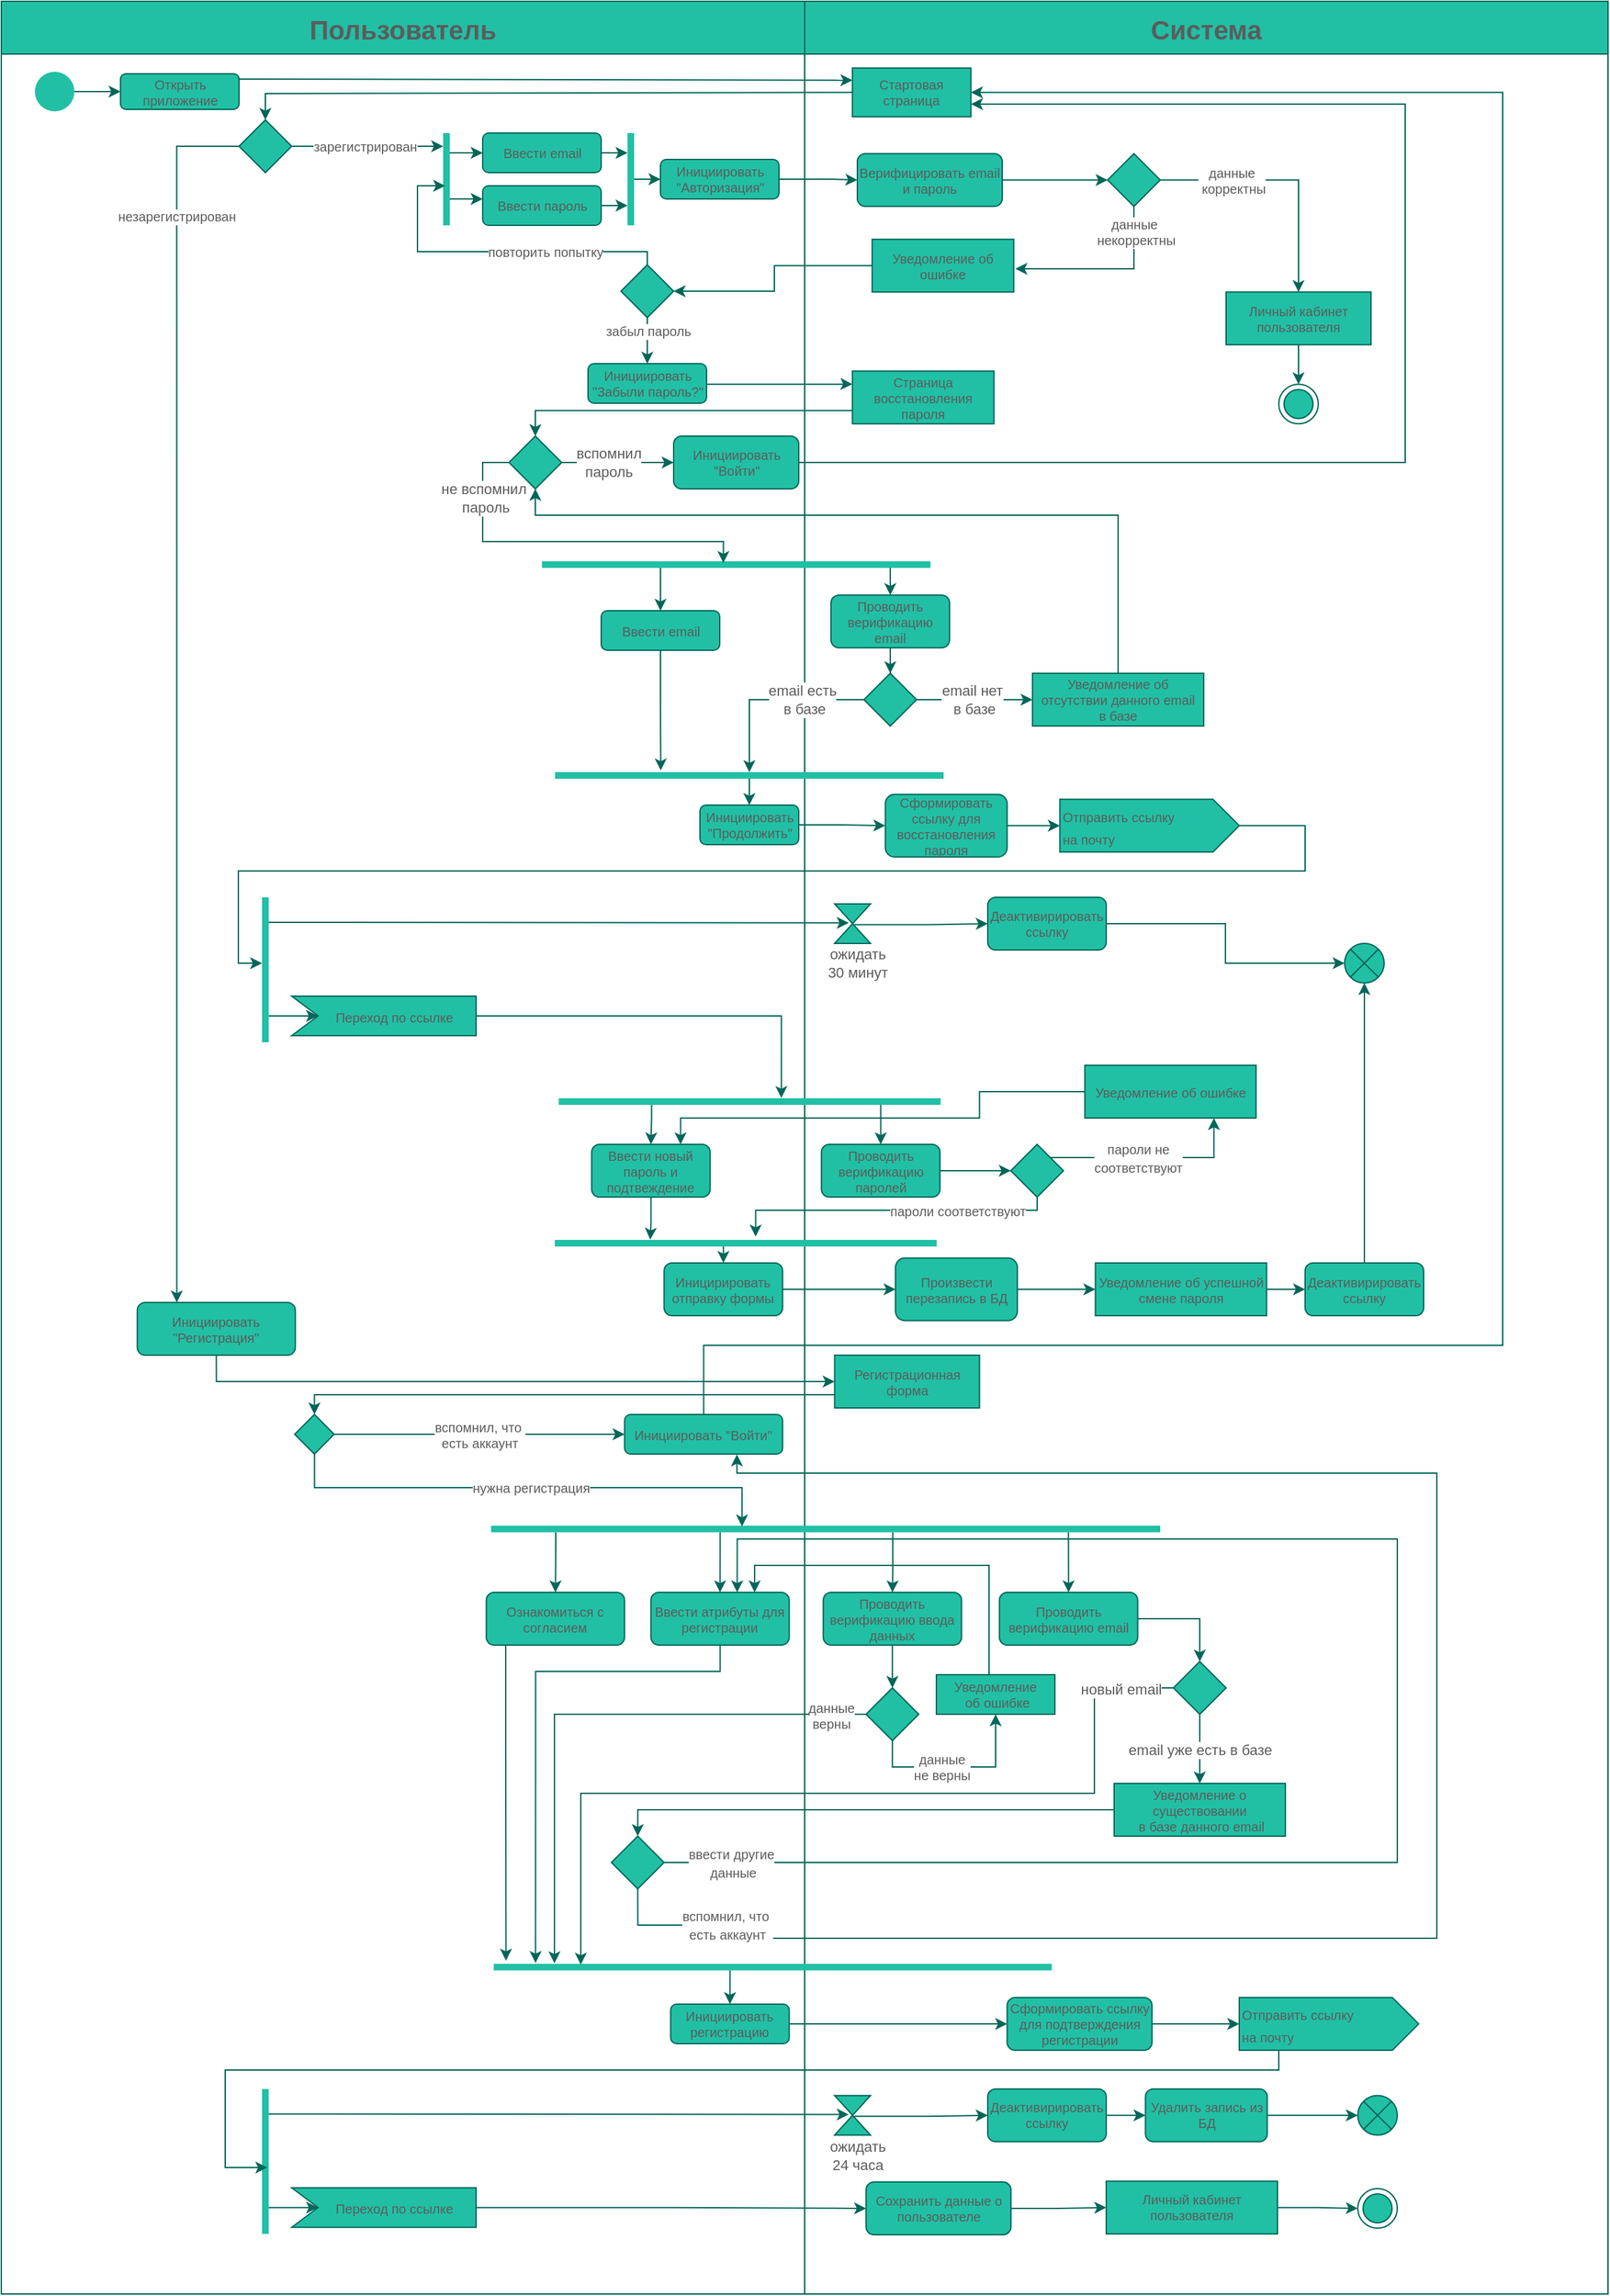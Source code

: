 <mxfile version="14.6.13" type="device" pages="2"><diagram id="f1z1NEqPtgm5kU-OfH7x" name="Registration/Authorization"><mxGraphModel dx="652" dy="453" grid="1" gridSize="10" guides="1" tooltips="1" connect="1" arrows="1" fold="1" page="1" pageScale="1" pageWidth="850" pageHeight="1100" math="0" shadow="0"><root><mxCell id="0"/><mxCell id="1" parent="0"/><mxCell id="p-WP7O-2NvVaQFSWvMlQ-8" value="Система" style="swimlane;fontSize=20;startSize=40;fillColor=#21C0A5;strokeColor=#006658;fontColor=#5C5C5C;" parent="1" vertex="1"><mxGeometry x="620" y="10" width="610" height="1740" as="geometry"><mxRectangle x="720" y="10" width="70" height="23" as="alternateBounds"/></mxGeometry></mxCell><mxCell id="8JelGKM6iCUMPAPtBqXk-7" style="edgeStyle=orthogonalEdgeStyle;orthogonalLoop=1;jettySize=auto;html=1;entryX=0;entryY=0.5;entryDx=0;entryDy=0;rounded=0;fontSize=10;strokeColor=#006658;fontColor=#5C5C5C;" parent="p-WP7O-2NvVaQFSWvMlQ-8" source="p-WP7O-2NvVaQFSWvMlQ-26" target="p-WP7O-2NvVaQFSWvMlQ-29" edge="1"><mxGeometry relative="1" as="geometry"><Array as="points"/></mxGeometry></mxCell><mxCell id="p-WP7O-2NvVaQFSWvMlQ-26" value="Верифицировать email и пароль" style="whiteSpace=wrap;html=1;rounded=1;fontSize=10;fillColor=#21C0A5;strokeColor=#006658;fontColor=#5C5C5C;" parent="p-WP7O-2NvVaQFSWvMlQ-8" vertex="1"><mxGeometry x="40" y="115.63" width="110" height="40" as="geometry"/></mxCell><mxCell id="p-WP7O-2NvVaQFSWvMlQ-33" value="данные&lt;br style=&quot;font-size: 10px;&quot;&gt;&amp;nbsp;корректны" style="edgeStyle=orthogonalEdgeStyle;orthogonalLoop=1;jettySize=auto;html=1;rounded=0;exitX=1;exitY=0.5;exitDx=0;exitDy=0;entryX=0.5;entryY=0;entryDx=0;entryDy=0;fontSize=10;strokeColor=#006658;fontColor=#5C5C5C;" parent="p-WP7O-2NvVaQFSWvMlQ-8" source="p-WP7O-2NvVaQFSWvMlQ-29" target="8JelGKM6iCUMPAPtBqXk-32" edge="1"><mxGeometry x="-0.429" relative="1" as="geometry"><mxPoint x="357" y="220.63" as="sourcePoint"/><mxPoint x="480" y="330.63" as="targetPoint"/><Array as="points"><mxPoint x="375" y="135.63"/></Array><mxPoint as="offset"/></mxGeometry></mxCell><mxCell id="p-WP7O-2NvVaQFSWvMlQ-34" value="данные&lt;br style=&quot;font-size: 10px;&quot;&gt;&amp;nbsp;некорректны" style="edgeStyle=orthogonalEdgeStyle;orthogonalLoop=1;jettySize=auto;html=1;rounded=0;fontSize=10;strokeColor=#006658;fontColor=#5C5C5C;" parent="p-WP7O-2NvVaQFSWvMlQ-8" source="p-WP7O-2NvVaQFSWvMlQ-29" edge="1"><mxGeometry x="-0.724" relative="1" as="geometry"><mxPoint as="offset"/><mxPoint x="160" y="203" as="targetPoint"/><Array as="points"><mxPoint x="250" y="203"/></Array></mxGeometry></mxCell><mxCell id="p-WP7O-2NvVaQFSWvMlQ-29" value="" style="rhombus;whiteSpace=wrap;html=1;fontSize=10;fillColor=#21C0A5;strokeColor=#006658;fontColor=#5C5C5C;" parent="p-WP7O-2NvVaQFSWvMlQ-8" vertex="1"><mxGeometry x="230" y="115.63" width="40" height="40" as="geometry"/></mxCell><mxCell id="8JelGKM6iCUMPAPtBqXk-32" value="Личный кабинет пользователя" style="whiteSpace=wrap;html=1;fontSize=10;fillColor=#21C0A5;strokeColor=#006658;fontColor=#5C5C5C;" parent="p-WP7O-2NvVaQFSWvMlQ-8" vertex="1"><mxGeometry x="320" y="220.63" width="110" height="40" as="geometry"/></mxCell><mxCell id="QDf7KH9-K9U6eCH4jNx5-16" value="" style="ellipse;html=1;shape=endState;rounded=0;fontSize=10;fillColor=#21C0A5;strokeColor=#006658;fontColor=#5C5C5C;" parent="p-WP7O-2NvVaQFSWvMlQ-8" vertex="1"><mxGeometry x="360" y="290.63" width="30" height="30" as="geometry"/></mxCell><mxCell id="8JelGKM6iCUMPAPtBqXk-28" value="Стартовая страница" style="rounded=0;whiteSpace=wrap;html=1;fontSize=10;fillColor=#21C0A5;strokeColor=#006658;fontColor=#5C5C5C;" parent="p-WP7O-2NvVaQFSWvMlQ-8" vertex="1"><mxGeometry x="36.25" y="50.63" width="90" height="37" as="geometry"/></mxCell><mxCell id="5SSmkpFKb_UutsytWgrF-62" value="" style="rhombus;whiteSpace=wrap;html=1;fontSize=10;fillColor=#21C0A5;strokeColor=#006658;fontColor=#5C5C5C;" parent="p-WP7O-2NvVaQFSWvMlQ-8" vertex="1"><mxGeometry x="46.63" y="1280" width="40" height="40" as="geometry"/></mxCell><mxCell id="kaBpj7hOFJesZ8tCgZkc-20" value="Страница восстановления пароля" style="whiteSpace=wrap;html=1;fontSize=10;fillColor=#21C0A5;strokeColor=#006658;fontColor=#5C5C5C;" vertex="1" parent="p-WP7O-2NvVaQFSWvMlQ-8"><mxGeometry x="36.25" y="280.63" width="107.5" height="40" as="geometry"/></mxCell><mxCell id="kaBpj7hOFJesZ8tCgZkc-5" value="" style="edgeStyle=orthogonalEdgeStyle;rounded=0;orthogonalLoop=1;jettySize=auto;html=1;fontSize=10;entryX=0.5;entryY=0;entryDx=0;entryDy=0;strokeColor=#006658;fontColor=#5C5C5C;" edge="1" parent="p-WP7O-2NvVaQFSWvMlQ-8" source="8JelGKM6iCUMPAPtBqXk-32" target="QDf7KH9-K9U6eCH4jNx5-16"><mxGeometry relative="1" as="geometry"><mxPoint x="395" y="290.63" as="targetPoint"/></mxGeometry></mxCell><mxCell id="kaBpj7hOFJesZ8tCgZkc-24" value="Проводить верификацию email" style="whiteSpace=wrap;html=1;rounded=1;fontSize=10;fillColor=#21C0A5;strokeColor=#006658;fontColor=#5C5C5C;" vertex="1" parent="p-WP7O-2NvVaQFSWvMlQ-8"><mxGeometry x="20" y="450.63" width="90" height="40" as="geometry"/></mxCell><mxCell id="kaBpj7hOFJesZ8tCgZkc-73" style="edgeStyle=orthogonalEdgeStyle;rounded=0;orthogonalLoop=1;jettySize=auto;html=1;entryX=0;entryY=0;entryDx=0;entryDy=20;strokeColor=#006658;fontColor=#5C5C5C;entryPerimeter=0;" edge="1" parent="p-WP7O-2NvVaQFSWvMlQ-8" source="kaBpj7hOFJesZ8tCgZkc-33" target="kaBpj7hOFJesZ8tCgZkc-148"><mxGeometry relative="1" as="geometry"><mxPoint x="190" y="625.63" as="targetPoint"/></mxGeometry></mxCell><mxCell id="kaBpj7hOFJesZ8tCgZkc-33" value="Сформировать ссылку для восстановления пароля" style="whiteSpace=wrap;html=1;rounded=1;fontSize=10;fillColor=#21C0A5;strokeColor=#006658;fontColor=#5C5C5C;" vertex="1" parent="p-WP7O-2NvVaQFSWvMlQ-8"><mxGeometry x="61.25" y="601.88" width="92.5" height="47.5" as="geometry"/></mxCell><mxCell id="kaBpj7hOFJesZ8tCgZkc-58" value="Уведомление об отсутствии данного email&lt;br style=&quot;font-size: 10px&quot;&gt;&amp;nbsp;в базе&amp;nbsp;" style="rounded=0;whiteSpace=wrap;html=1;glass=0;fontSize=10;fillColor=#21C0A5;strokeColor=#006658;fontColor=#5C5C5C;" vertex="1" parent="p-WP7O-2NvVaQFSWvMlQ-8"><mxGeometry x="173" y="510" width="130" height="40" as="geometry"/></mxCell><mxCell id="kaBpj7hOFJesZ8tCgZkc-82" style="edgeStyle=orthogonalEdgeStyle;rounded=0;orthogonalLoop=1;jettySize=auto;html=1;strokeColor=#006658;fontColor=#5C5C5C;entryX=0;entryY=0.5;entryDx=0;entryDy=0;" edge="1" parent="p-WP7O-2NvVaQFSWvMlQ-8" source="kaBpj7hOFJesZ8tCgZkc-79" target="kaBpj7hOFJesZ8tCgZkc-81"><mxGeometry relative="1" as="geometry"><mxPoint x="286" y="710" as="targetPoint"/><Array as="points"/></mxGeometry></mxCell><mxCell id="kaBpj7hOFJesZ8tCgZkc-79" value="Деактивирировать ссылку" style="whiteSpace=wrap;html=1;rounded=1;fontSize=10;fillColor=#21C0A5;strokeColor=#006658;fontColor=#5C5C5C;" vertex="1" parent="p-WP7O-2NvVaQFSWvMlQ-8"><mxGeometry x="139" y="680" width="90" height="40" as="geometry"/></mxCell><mxCell id="kaBpj7hOFJesZ8tCgZkc-81" value="" style="shape=sumEllipse;perimeter=ellipsePerimeter;whiteSpace=wrap;html=1;backgroundOutline=1;rounded=0;fillColor=#21C0A5;strokeColor=#006658;fontColor=#5C5C5C;" vertex="1" parent="p-WP7O-2NvVaQFSWvMlQ-8"><mxGeometry x="410" y="715" width="30" height="30" as="geometry"/></mxCell><mxCell id="kaBpj7hOFJesZ8tCgZkc-98" style="edgeStyle=orthogonalEdgeStyle;rounded=0;orthogonalLoop=1;jettySize=auto;html=1;entryX=0;entryY=0.5;entryDx=0;entryDy=0;strokeColor=#006658;fontColor=#5C5C5C;" edge="1" parent="p-WP7O-2NvVaQFSWvMlQ-8" source="kaBpj7hOFJesZ8tCgZkc-95" target="kaBpj7hOFJesZ8tCgZkc-97"><mxGeometry relative="1" as="geometry"><mxPoint x="222.75" y="977.5" as="targetPoint"/></mxGeometry></mxCell><mxCell id="kaBpj7hOFJesZ8tCgZkc-95" value="Произвести перезапись в БД" style="whiteSpace=wrap;html=1;rounded=1;fontSize=10;fillColor=#21C0A5;strokeColor=#006658;fontColor=#5C5C5C;" vertex="1" parent="p-WP7O-2NvVaQFSWvMlQ-8"><mxGeometry x="69" y="953.75" width="92.5" height="47.5" as="geometry"/></mxCell><mxCell id="kaBpj7hOFJesZ8tCgZkc-97" value="Уведомление об успешной смене пароля" style="rounded=0;whiteSpace=wrap;html=1;glass=0;fontSize=10;fillColor=#21C0A5;strokeColor=#006658;fontColor=#5C5C5C;" vertex="1" parent="p-WP7O-2NvVaQFSWvMlQ-8"><mxGeometry x="220.75" y="957.5" width="130" height="40" as="geometry"/></mxCell><mxCell id="kaBpj7hOFJesZ8tCgZkc-110" value="&lt;font size=&quot;1&quot;&gt;&lt;br&gt;&lt;/font&gt;" style="edgeStyle=orthogonalEdgeStyle;rounded=0;orthogonalLoop=1;jettySize=auto;html=1;fontSize=20;entryX=0;entryY=0.5;entryDx=0;entryDy=0;strokeColor=#006658;fontColor=#5C5C5C;" edge="1" parent="p-WP7O-2NvVaQFSWvMlQ-8" source="kaBpj7hOFJesZ8tCgZkc-103" target="kaBpj7hOFJesZ8tCgZkc-109"><mxGeometry x="0.715" y="85" relative="1" as="geometry"><mxPoint x="222.75" y="877.5" as="targetPoint"/><mxPoint x="-5" y="-30" as="offset"/></mxGeometry></mxCell><mxCell id="kaBpj7hOFJesZ8tCgZkc-103" value="Проводить верификацию паролей" style="whiteSpace=wrap;html=1;rounded=1;fontSize=10;fillColor=#21C0A5;strokeColor=#006658;fontColor=#5C5C5C;" vertex="1" parent="p-WP7O-2NvVaQFSWvMlQ-8"><mxGeometry x="12.75" y="867.5" width="90" height="40" as="geometry"/></mxCell><mxCell id="kaBpj7hOFJesZ8tCgZkc-119" value="&lt;font style=&quot;font-size: 10px&quot;&gt;пароли не&lt;br&gt;соответствуют&lt;/font&gt;" style="edgeStyle=orthogonalEdgeStyle;rounded=0;orthogonalLoop=1;jettySize=auto;html=1;entryX=0.75;entryY=1;entryDx=0;entryDy=0;strokeColor=#006658;fontColor=#5C5C5C;" edge="1" parent="p-WP7O-2NvVaQFSWvMlQ-8" source="kaBpj7hOFJesZ8tCgZkc-109" target="kaBpj7hOFJesZ8tCgZkc-120"><mxGeometry x="-0.144" relative="1" as="geometry"><mxPoint x="277.75" y="847.5" as="targetPoint"/><Array as="points"><mxPoint x="310.75" y="877.5"/><mxPoint x="310.75" y="847.5"/></Array><mxPoint as="offset"/></mxGeometry></mxCell><mxCell id="kaBpj7hOFJesZ8tCgZkc-122" value="&lt;span style=&quot;color: rgba(0 , 0 , 0 , 0) ; font-family: monospace ; font-size: 0px ; background-color: rgb(248 , 249 , 250)&quot;&gt;%3CmxGraphModel%3E%3Croot%3E%3CmxCell%20id%3D%220%22%2F%3E%3CmxCell%20id%3D%221%22%20parent%3D%220%22%2F%3E%3CmxCell%20id%3D%222%22%20value%3D%22%26lt%3Bspan%20style%3D%26quot%3Bfont-size%3A%20x-small%20%3B%20background-color%3A%20rgb(238%20%2C%20238%20%2C%20238)%26quot%3B%26gt%3B%D0%BF%D0%B0%D1%80%D0%BE%D0%BB%D0%B8%20%D1%81%D0%BE%D0%BE%D1%82%D0%B2%D0%B5%D1%82%D1%81%D1%82%D0%B2%D1%83%D1%8E%D1%82%26lt%3B%2Fspan%26gt%3B%22%20style%3D%22edgeLabel%3Bhtml%3D1%3Balign%3Dcenter%3BverticalAlign%3Dmiddle%3Bresizable%3D0%3Bpoints%3D%5B%5D%3BfontColor%3D%231A1A1A%3B%22%20vertex%3D%221%22%20connectable%3D%220%22%20parent%3D%221%22%3E%3CmxGeometry%20x%3D%22732.583%22%20y%3D%22840%22%20as%3D%22geometry%22%2F%3E%3C%2FmxCell%3E%3C%2Froot%3E%3C%2FmxGraphModel%3E&lt;/span&gt;" style="edgeLabel;html=1;align=center;verticalAlign=middle;resizable=0;points=[];fontColor=#5C5C5C;" vertex="1" connectable="0" parent="kaBpj7hOFJesZ8tCgZkc-119"><mxGeometry x="-0.548" y="-2" relative="1" as="geometry"><mxPoint as="offset"/></mxGeometry></mxCell><mxCell id="kaBpj7hOFJesZ8tCgZkc-109" value="" style="rhombus;whiteSpace=wrap;html=1;fontSize=10;fillColor=#21C0A5;strokeColor=#006658;fontColor=#5C5C5C;" vertex="1" parent="p-WP7O-2NvVaQFSWvMlQ-8"><mxGeometry x="156.5" y="867.5" width="40" height="40" as="geometry"/></mxCell><mxCell id="kaBpj7hOFJesZ8tCgZkc-31" value="" style="rhombus;whiteSpace=wrap;html=1;fontSize=10;fillColor=#21C0A5;strokeColor=#006658;fontColor=#5C5C5C;" vertex="1" parent="p-WP7O-2NvVaQFSWvMlQ-8"><mxGeometry x="45" y="510" width="40" height="40" as="geometry"/></mxCell><mxCell id="kaBpj7hOFJesZ8tCgZkc-57" style="edgeStyle=orthogonalEdgeStyle;rounded=0;orthogonalLoop=1;jettySize=auto;html=1;entryX=0.5;entryY=0;entryDx=0;entryDy=0;strokeColor=#006658;fontColor=#5C5C5C;" edge="1" parent="p-WP7O-2NvVaQFSWvMlQ-8" source="kaBpj7hOFJesZ8tCgZkc-24" target="kaBpj7hOFJesZ8tCgZkc-31"><mxGeometry relative="1" as="geometry"/></mxCell><mxCell id="kaBpj7hOFJesZ8tCgZkc-59" style="edgeStyle=orthogonalEdgeStyle;rounded=0;orthogonalLoop=1;jettySize=auto;html=1;entryX=0;entryY=0.5;entryDx=0;entryDy=0;strokeColor=#006658;fontColor=#5C5C5C;" edge="1" parent="p-WP7O-2NvVaQFSWvMlQ-8" source="kaBpj7hOFJesZ8tCgZkc-31" target="kaBpj7hOFJesZ8tCgZkc-58"><mxGeometry relative="1" as="geometry"><mxPoint x="121.75" y="510" as="targetPoint"/></mxGeometry></mxCell><mxCell id="kaBpj7hOFJesZ8tCgZkc-60" value="&lt;span style=&quot;background-color: rgb(255 , 255 , 255)&quot;&gt;email нет&lt;br&gt;&amp;nbsp;в базе&lt;/span&gt;" style="edgeLabel;html=1;align=center;verticalAlign=middle;resizable=0;points=[];fontColor=#5C5C5C;" vertex="1" connectable="0" parent="kaBpj7hOFJesZ8tCgZkc-59"><mxGeometry x="-0.489" y="-2" relative="1" as="geometry"><mxPoint x="19" y="-2" as="offset"/></mxGeometry></mxCell><mxCell id="kaBpj7hOFJesZ8tCgZkc-120" value="Уведомление об ошибке" style="rounded=0;whiteSpace=wrap;html=1;glass=0;fontSize=10;fillColor=#21C0A5;strokeColor=#006658;fontColor=#5C5C5C;" vertex="1" parent="p-WP7O-2NvVaQFSWvMlQ-8"><mxGeometry x="212.75" y="807.5" width="130" height="40" as="geometry"/></mxCell><mxCell id="kaBpj7hOFJesZ8tCgZkc-106" style="edgeStyle=orthogonalEdgeStyle;rounded=0;orthogonalLoop=1;jettySize=auto;html=1;fontSize=20;strokeColor=#006658;fontColor=#5C5C5C;entryX=0;entryY=0.5;entryDx=0;entryDy=0;" edge="1" parent="p-WP7O-2NvVaQFSWvMlQ-8" source="kaBpj7hOFJesZ8tCgZkc-97" target="kaBpj7hOFJesZ8tCgZkc-170"><mxGeometry relative="1" as="geometry"><mxPoint x="409" y="973.75" as="targetPoint"/></mxGeometry></mxCell><mxCell id="8JelGKM6iCUMPAPtBqXk-21" value="Регистрационная форма" style="whiteSpace=wrap;html=1;fontSize=10;fillColor=#21C0A5;strokeColor=#006658;fontColor=#5C5C5C;" parent="p-WP7O-2NvVaQFSWvMlQ-8" vertex="1"><mxGeometry x="22.75" y="1027.5" width="110" height="40" as="geometry"/></mxCell><mxCell id="QDf7KH9-K9U6eCH4jNx5-11" value="Проводить верификацию ввода данных" style="whiteSpace=wrap;html=1;rounded=1;fontSize=10;fillColor=#21C0A5;strokeColor=#006658;fontColor=#5C5C5C;" parent="p-WP7O-2NvVaQFSWvMlQ-8" vertex="1"><mxGeometry x="14.13" y="1207.5" width="105" height="40" as="geometry"/></mxCell><mxCell id="QDf7KH9-K9U6eCH4jNx5-17" style="edgeStyle=orthogonalEdgeStyle;rounded=0;orthogonalLoop=1;jettySize=auto;html=1;entryX=0.5;entryY=0;entryDx=0;entryDy=0;fontSize=10;strokeColor=#006658;fontColor=#5C5C5C;" parent="p-WP7O-2NvVaQFSWvMlQ-8" source="QDf7KH9-K9U6eCH4jNx5-11" target="5SSmkpFKb_UutsytWgrF-62" edge="1"><mxGeometry relative="1" as="geometry"><mxPoint x="124.63" y="1292.5" as="targetPoint"/></mxGeometry></mxCell><mxCell id="QDf7KH9-K9U6eCH4jNx5-39" value="Уведомление о существовании&lt;br style=&quot;font-size: 10px;&quot;&gt;&amp;nbsp;в базе данного email" style="rounded=0;whiteSpace=wrap;html=1;glass=0;fontSize=10;fillColor=#21C0A5;strokeColor=#006658;fontColor=#5C5C5C;" parent="p-WP7O-2NvVaQFSWvMlQ-8" vertex="1"><mxGeometry x="235" y="1352.5" width="130" height="40" as="geometry"/></mxCell><mxCell id="QDf7KH9-K9U6eCH4jNx5-22" value="Уведомление&lt;br style=&quot;font-size: 10px;&quot;&gt;&amp;nbsp;об ошибке" style="rounded=0;whiteSpace=wrap;html=1;glass=0;fontSize=10;fillColor=#21C0A5;strokeColor=#006658;fontColor=#5C5C5C;" parent="p-WP7O-2NvVaQFSWvMlQ-8" vertex="1"><mxGeometry x="100" y="1270" width="90" height="30" as="geometry"/></mxCell><mxCell id="QDf7KH9-K9U6eCH4jNx5-19" value="данные &lt;br style=&quot;font-size: 10px;&quot;&gt;не верны" style="edgeStyle=orthogonalEdgeStyle;rounded=0;orthogonalLoop=1;jettySize=auto;html=1;entryX=0.5;entryY=1;entryDx=0;entryDy=0;exitX=0.5;exitY=1;exitDx=0;exitDy=0;fontSize=10;strokeColor=#006658;fontColor=#5C5C5C;" parent="p-WP7O-2NvVaQFSWvMlQ-8" source="5SSmkpFKb_UutsytWgrF-62" target="QDf7KH9-K9U6eCH4jNx5-22" edge="1"><mxGeometry x="-0.177" relative="1" as="geometry"><mxPoint x="99.13" y="1340.88" as="sourcePoint"/><mxPoint x="164.13" y="1310.88" as="targetPoint"/><Array as="points"><mxPoint x="67" y="1340"/><mxPoint x="145" y="1340"/></Array><mxPoint as="offset"/></mxGeometry></mxCell><mxCell id="5SSmkpFKb_UutsytWgrF-12" value="Сформировать ссылку для подтверждения регистрации" style="whiteSpace=wrap;html=1;rounded=1;fontSize=10;fillColor=#21C0A5;strokeColor=#006658;fontColor=#5C5C5C;" parent="p-WP7O-2NvVaQFSWvMlQ-8" vertex="1"><mxGeometry x="153.75" y="1515" width="110" height="40" as="geometry"/></mxCell><mxCell id="5SSmkpFKb_UutsytWgrF-16" style="edgeStyle=orthogonalEdgeStyle;rounded=0;orthogonalLoop=1;jettySize=auto;html=1;fontSize=10;strokeColor=#006658;fontColor=#5C5C5C;entryX=0;entryY=0;entryDx=0;entryDy=20;entryPerimeter=0;" parent="p-WP7O-2NvVaQFSWvMlQ-8" source="5SSmkpFKb_UutsytWgrF-12" target="kaBpj7hOFJesZ8tCgZkc-191" edge="1"><mxGeometry relative="1" as="geometry"><mxPoint x="331.63" y="1535" as="targetPoint"/></mxGeometry></mxCell><mxCell id="kaBpj7hOFJesZ8tCgZkc-147" value="&lt;span style=&quot;text-align: left&quot;&gt;Уведомление об ошибке&lt;/span&gt;" style="whiteSpace=wrap;html=1;fontSize=10;fillColor=#21C0A5;strokeColor=#006658;fontColor=#5C5C5C;" vertex="1" parent="p-WP7O-2NvVaQFSWvMlQ-8"><mxGeometry x="51.25" y="180.63" width="107.5" height="40" as="geometry"/></mxCell><mxCell id="kaBpj7hOFJesZ8tCgZkc-148" value="&lt;font style=&quot;font-size: 10px&quot;&gt;Отправить ссылку&lt;br&gt;на почту&lt;/font&gt;" style="html=1;shape=mxgraph.infographic.ribbonSimple;notch1=0;notch2=20;align=left;verticalAlign=middle;fontSize=14;fontStyle=0;fillColor=#21C0A5;rounded=0;sketch=0;fontColor=#5C5C5C;strokeColor=#006658;" vertex="1" parent="p-WP7O-2NvVaQFSWvMlQ-8"><mxGeometry x="193.75" y="605.63" width="136.25" height="40" as="geometry"/></mxCell><mxCell id="kaBpj7hOFJesZ8tCgZkc-157" value="ожидать &lt;br&gt;30 минут" style="edgeLabel;html=1;align=center;verticalAlign=middle;resizable=0;points=[];fontColor=#5C5C5C;" vertex="1" connectable="0" parent="p-WP7O-2NvVaQFSWvMlQ-8"><mxGeometry x="40" y="729.997" as="geometry"/></mxCell><mxCell id="kaBpj7hOFJesZ8tCgZkc-145" value="" style="shape=collate;whiteSpace=wrap;html=1;fillColor=#21C0A5;strokeColor=#006658;fontColor=#5C5C5C;" vertex="1" parent="p-WP7O-2NvVaQFSWvMlQ-8"><mxGeometry x="22.75" y="685" width="27.25" height="30" as="geometry"/></mxCell><mxCell id="kaBpj7hOFJesZ8tCgZkc-159" style="edgeStyle=orthogonalEdgeStyle;rounded=0;sketch=0;orthogonalLoop=1;jettySize=auto;html=1;entryX=0;entryY=0.5;entryDx=0;entryDy=0;fontColor=#5C5C5C;strokeColor=#006658;fillColor=#21C0A5;exitX=0.55;exitY=0.525;exitDx=0;exitDy=0;exitPerimeter=0;" edge="1" parent="p-WP7O-2NvVaQFSWvMlQ-8" source="kaBpj7hOFJesZ8tCgZkc-145" target="kaBpj7hOFJesZ8tCgZkc-79"><mxGeometry relative="1" as="geometry"/></mxCell><mxCell id="kaBpj7hOFJesZ8tCgZkc-177" style="edgeStyle=orthogonalEdgeStyle;rounded=0;sketch=0;orthogonalLoop=1;jettySize=auto;html=1;entryX=0.5;entryY=1;entryDx=0;entryDy=0;fontColor=#5C5C5C;strokeColor=#006658;fillColor=#21C0A5;" edge="1" parent="p-WP7O-2NvVaQFSWvMlQ-8" source="kaBpj7hOFJesZ8tCgZkc-170" target="kaBpj7hOFJesZ8tCgZkc-81"><mxGeometry relative="1" as="geometry"/></mxCell><mxCell id="kaBpj7hOFJesZ8tCgZkc-170" value="Деактивирировать ссылку" style="whiteSpace=wrap;html=1;rounded=1;fontSize=10;fillColor=#21C0A5;strokeColor=#006658;fontColor=#5C5C5C;" vertex="1" parent="p-WP7O-2NvVaQFSWvMlQ-8"><mxGeometry x="380" y="957.5" width="90" height="40" as="geometry"/></mxCell><mxCell id="kaBpj7hOFJesZ8tCgZkc-182" style="edgeStyle=orthogonalEdgeStyle;rounded=0;sketch=0;orthogonalLoop=1;jettySize=auto;html=1;entryX=0.5;entryY=0;entryDx=0;entryDy=0;fontColor=#5C5C5C;strokeColor=#006658;fillColor=#21C0A5;" edge="1" parent="p-WP7O-2NvVaQFSWvMlQ-8" source="kaBpj7hOFJesZ8tCgZkc-172" target="kaBpj7hOFJesZ8tCgZkc-181"><mxGeometry relative="1" as="geometry"/></mxCell><mxCell id="kaBpj7hOFJesZ8tCgZkc-172" value="Проводить верификацию email" style="whiteSpace=wrap;html=1;rounded=1;fontSize=10;fillColor=#21C0A5;strokeColor=#006658;fontColor=#5C5C5C;" vertex="1" parent="p-WP7O-2NvVaQFSWvMlQ-8"><mxGeometry x="147.88" y="1207.5" width="105" height="40" as="geometry"/></mxCell><mxCell id="kaBpj7hOFJesZ8tCgZkc-183" value="email уже есть в базе" style="edgeStyle=orthogonalEdgeStyle;rounded=0;sketch=0;orthogonalLoop=1;jettySize=auto;html=1;exitX=0.5;exitY=1;exitDx=0;exitDy=0;entryX=0.5;entryY=0;entryDx=0;entryDy=0;fontColor=#5C5C5C;strokeColor=#006658;fillColor=#21C0A5;" edge="1" parent="p-WP7O-2NvVaQFSWvMlQ-8" source="kaBpj7hOFJesZ8tCgZkc-181" target="QDf7KH9-K9U6eCH4jNx5-39"><mxGeometry relative="1" as="geometry"/></mxCell><mxCell id="kaBpj7hOFJesZ8tCgZkc-181" value="" style="rhombus;whiteSpace=wrap;html=1;fontSize=10;fillColor=#21C0A5;strokeColor=#006658;fontColor=#5C5C5C;" vertex="1" parent="p-WP7O-2NvVaQFSWvMlQ-8"><mxGeometry x="280" y="1260" width="40" height="40" as="geometry"/></mxCell><mxCell id="kaBpj7hOFJesZ8tCgZkc-191" value="&lt;font style=&quot;font-size: 10px&quot;&gt;Отправить ссылку&lt;br&gt;на почту&lt;/font&gt;" style="html=1;shape=mxgraph.infographic.ribbonSimple;notch1=0;notch2=20;align=left;verticalAlign=middle;fontSize=14;fontStyle=0;fillColor=#21C0A5;rounded=0;sketch=0;fontColor=#5C5C5C;strokeColor=#006658;" vertex="1" parent="p-WP7O-2NvVaQFSWvMlQ-8"><mxGeometry x="330" y="1515" width="136.25" height="40" as="geometry"/></mxCell><mxCell id="kaBpj7hOFJesZ8tCgZkc-206" value="Удалить запись из БД" style="whiteSpace=wrap;html=1;rounded=1;fontSize=10;fillColor=#21C0A5;strokeColor=#006658;fontColor=#5C5C5C;" vertex="1" parent="p-WP7O-2NvVaQFSWvMlQ-8"><mxGeometry x="258.75" y="1584.37" width="92.5" height="40" as="geometry"/></mxCell><mxCell id="kaBpj7hOFJesZ8tCgZkc-190" value="" style="shape=sumEllipse;perimeter=ellipsePerimeter;whiteSpace=wrap;html=1;backgroundOutline=1;rounded=0;fillColor=#21C0A5;strokeColor=#006658;fontColor=#5C5C5C;" vertex="1" parent="p-WP7O-2NvVaQFSWvMlQ-8"><mxGeometry x="420" y="1589.37" width="30" height="30" as="geometry"/></mxCell><mxCell id="kaBpj7hOFJesZ8tCgZkc-208" style="edgeStyle=orthogonalEdgeStyle;rounded=0;sketch=0;orthogonalLoop=1;jettySize=auto;html=1;fontColor=#5C5C5C;strokeColor=#006658;fillColor=#21C0A5;" edge="1" parent="p-WP7O-2NvVaQFSWvMlQ-8" source="kaBpj7hOFJesZ8tCgZkc-206" target="kaBpj7hOFJesZ8tCgZkc-190"><mxGeometry relative="1" as="geometry"/></mxCell><mxCell id="kaBpj7hOFJesZ8tCgZkc-214" style="edgeStyle=orthogonalEdgeStyle;rounded=0;sketch=0;orthogonalLoop=1;jettySize=auto;html=1;entryX=0;entryY=0.5;entryDx=0;entryDy=0;fontColor=#5C5C5C;strokeColor=#006658;fillColor=#21C0A5;" edge="1" parent="p-WP7O-2NvVaQFSWvMlQ-8" source="kaBpj7hOFJesZ8tCgZkc-211" target="kaBpj7hOFJesZ8tCgZkc-213"><mxGeometry relative="1" as="geometry"/></mxCell><mxCell id="kaBpj7hOFJesZ8tCgZkc-211" value="Личный кабинет пользователя" style="rounded=0;whiteSpace=wrap;html=1;glass=0;fontSize=10;fillColor=#21C0A5;strokeColor=#006658;fontColor=#5C5C5C;" vertex="1" parent="p-WP7O-2NvVaQFSWvMlQ-8"><mxGeometry x="229" y="1654.37" width="130" height="40" as="geometry"/></mxCell><mxCell id="kaBpj7hOFJesZ8tCgZkc-213" value="" style="ellipse;html=1;shape=endState;rounded=0;fontSize=10;fillColor=#21C0A5;strokeColor=#006658;fontColor=#5C5C5C;" vertex="1" parent="p-WP7O-2NvVaQFSWvMlQ-8"><mxGeometry x="420" y="1660" width="30" height="30" as="geometry"/></mxCell><mxCell id="kaBpj7hOFJesZ8tCgZkc-217" style="edgeStyle=orthogonalEdgeStyle;rounded=0;sketch=0;orthogonalLoop=1;jettySize=auto;html=1;entryX=0;entryY=0.5;entryDx=0;entryDy=0;fontColor=#5C5C5C;strokeColor=#006658;fillColor=#21C0A5;" edge="1" parent="p-WP7O-2NvVaQFSWvMlQ-8" source="kaBpj7hOFJesZ8tCgZkc-187" target="kaBpj7hOFJesZ8tCgZkc-211"><mxGeometry relative="1" as="geometry"/></mxCell><mxCell id="kaBpj7hOFJesZ8tCgZkc-187" value="Сохранить данные о пользователе" style="whiteSpace=wrap;html=1;rounded=1;fontSize=10;fillColor=#21C0A5;strokeColor=#006658;fontColor=#5C5C5C;" vertex="1" parent="p-WP7O-2NvVaQFSWvMlQ-8"><mxGeometry x="46.63" y="1655" width="110" height="40" as="geometry"/></mxCell><mxCell id="p-WP7O-2NvVaQFSWvMlQ-7" value="Пользователь" style="swimlane;fontSize=20;startSize=40;fillColor=#21C0A5;strokeColor=#006658;fontColor=#5C5C5C;" parent="1" vertex="1"><mxGeometry x="10" y="10" width="610" height="1740" as="geometry"/></mxCell><mxCell id="p-WP7O-2NvVaQFSWvMlQ-11" value="Открыть приложение" style="whiteSpace=wrap;html=1;rounded=1;fontSize=10;fillColor=#21C0A5;strokeColor=#006658;fontColor=#5C5C5C;" parent="p-WP7O-2NvVaQFSWvMlQ-7" vertex="1"><mxGeometry x="90.5" y="55" width="90" height="27" as="geometry"/></mxCell><mxCell id="p-WP7O-2NvVaQFSWvMlQ-17" value="незарегистрирован" style="edgeStyle=orthogonalEdgeStyle;orthogonalLoop=1;jettySize=auto;html=1;rounded=0;entryX=0.25;entryY=0;entryDx=0;entryDy=0;exitX=0;exitY=0.5;exitDx=0;exitDy=0;fontSize=10;strokeColor=#006658;fontColor=#5C5C5C;" parent="p-WP7O-2NvVaQFSWvMlQ-7" source="p-WP7O-2NvVaQFSWvMlQ-12" target="p-WP7O-2NvVaQFSWvMlQ-15" edge="1"><mxGeometry x="-0.786" relative="1" as="geometry"><Array as="points"><mxPoint x="133" y="110"/></Array><mxPoint y="1" as="offset"/><mxPoint x="185.5" y="210" as="targetPoint"/><mxPoint x="-64.5" y="180" as="sourcePoint"/></mxGeometry></mxCell><mxCell id="p-WP7O-2NvVaQFSWvMlQ-12" value="" style="rhombus;whiteSpace=wrap;html=1;fontSize=10;fillColor=#21C0A5;strokeColor=#006658;fontColor=#5C5C5C;" parent="p-WP7O-2NvVaQFSWvMlQ-7" vertex="1"><mxGeometry x="180.5" y="90" width="40" height="40" as="geometry"/></mxCell><mxCell id="p-WP7O-2NvVaQFSWvMlQ-14" value="Ввести пароль" style="whiteSpace=wrap;html=1;rounded=1;fontSize=10;fillColor=#21C0A5;strokeColor=#006658;fontColor=#5C5C5C;" parent="p-WP7O-2NvVaQFSWvMlQ-7" vertex="1"><mxGeometry x="365.5" y="140" width="90" height="30" as="geometry"/></mxCell><mxCell id="p-WP7O-2NvVaQFSWvMlQ-15" value="Инициировать &quot;Регистрация&quot;" style="whiteSpace=wrap;html=1;rounded=1;fontSize=10;fillColor=#21C0A5;strokeColor=#006658;fontColor=#5C5C5C;" parent="p-WP7O-2NvVaQFSWvMlQ-7" vertex="1"><mxGeometry x="103.25" y="987.5" width="120" height="40" as="geometry"/></mxCell><mxCell id="8JelGKM6iCUMPAPtBqXk-26" style="edgeStyle=orthogonalEdgeStyle;rounded=0;orthogonalLoop=1;jettySize=auto;html=1;fontSize=10;strokeColor=#006658;fontColor=#5C5C5C;" parent="p-WP7O-2NvVaQFSWvMlQ-7" source="p-WP7O-2NvVaQFSWvMlQ-24" target="p-WP7O-2NvVaQFSWvMlQ-11" edge="1"><mxGeometry relative="1" as="geometry"/></mxCell><mxCell id="p-WP7O-2NvVaQFSWvMlQ-24" value="" style="ellipse;strokeColor=none;fontSize=10;fillColor=#21C0A5;fontColor=#5C5C5C;" parent="p-WP7O-2NvVaQFSWvMlQ-7" vertex="1"><mxGeometry x="25.5" y="53.5" width="30" height="30" as="geometry"/></mxCell><mxCell id="p-WP7O-2NvVaQFSWvMlQ-44" value="Ввести email" style="whiteSpace=wrap;html=1;rounded=1;fontSize=10;fillColor=#21C0A5;strokeColor=#006658;fontColor=#5C5C5C;" parent="p-WP7O-2NvVaQFSWvMlQ-7" vertex="1"><mxGeometry x="365.5" y="100" width="90" height="30" as="geometry"/></mxCell><mxCell id="8JelGKM6iCUMPAPtBqXk-1" value="" style="html=1;points=[];perimeter=orthogonalPerimeter;strokeColor=none;fontSize=10;fillColor=#21C0A5;fontColor=#5C5C5C;" parent="p-WP7O-2NvVaQFSWvMlQ-7" vertex="1"><mxGeometry x="475.5" y="100" width="5" height="70" as="geometry"/></mxCell><mxCell id="5SSmkpFKb_UutsytWgrF-49" value="вспомнил, что&amp;nbsp;&lt;br style=&quot;font-size: 10px&quot;&gt;есть аккаунт" style="edgeStyle=orthogonalEdgeStyle;rounded=0;orthogonalLoop=1;jettySize=auto;html=1;entryX=0;entryY=0.5;entryDx=0;entryDy=0;fontSize=10;strokeColor=#006658;fontColor=#5C5C5C;" parent="p-WP7O-2NvVaQFSWvMlQ-7" source="5SSmkpFKb_UutsytWgrF-40" target="5SSmkpFKb_UutsytWgrF-48" edge="1"><mxGeometry relative="1" as="geometry"/></mxCell><mxCell id="5SSmkpFKb_UutsytWgrF-40" value="" style="rhombus;whiteSpace=wrap;html=1;fontSize=10;fillColor=#21C0A5;strokeColor=#006658;fontColor=#5C5C5C;" parent="p-WP7O-2NvVaQFSWvMlQ-7" vertex="1"><mxGeometry x="222.75" y="1072.5" width="30" height="30" as="geometry"/></mxCell><mxCell id="5SSmkpFKb_UutsytWgrF-48" value="&lt;span style=&quot;font-size: 10px&quot;&gt;Инициировать &quot;Войти&quot;&lt;/span&gt;" style="rounded=1;whiteSpace=wrap;html=1;glass=0;fontSize=10;fillColor=#21C0A5;strokeColor=#006658;fontColor=#5C5C5C;" parent="p-WP7O-2NvVaQFSWvMlQ-7" vertex="1"><mxGeometry x="473.25" y="1072.5" width="120" height="30" as="geometry"/></mxCell><mxCell id="QDf7KH9-K9U6eCH4jNx5-7" value="Ввести атрибуты для регистрации" style="whiteSpace=wrap;html=1;rounded=1;fontSize=10;fillColor=#21C0A5;strokeColor=#006658;fontColor=#5C5C5C;" parent="p-WP7O-2NvVaQFSWvMlQ-7" vertex="1"><mxGeometry x="493.25" y="1207.5" width="105" height="40" as="geometry"/></mxCell><mxCell id="QDf7KH9-K9U6eCH4jNx5-8" value="Ознакомиться с согласием" style="whiteSpace=wrap;html=1;rounded=1;fontSize=10;fillColor=#21C0A5;strokeColor=#006658;fontColor=#5C5C5C;" parent="p-WP7O-2NvVaQFSWvMlQ-7" vertex="1"><mxGeometry x="368.25" y="1207.5" width="105" height="40" as="geometry"/></mxCell><mxCell id="QDf7KH9-K9U6eCH4jNx5-31" value="Инициировать регистрацию" style="whiteSpace=wrap;html=1;rounded=1;fontSize=10;fillColor=#21C0A5;strokeColor=#006658;fontColor=#5C5C5C;" parent="p-WP7O-2NvVaQFSWvMlQ-7" vertex="1"><mxGeometry x="508.25" y="1520" width="90" height="30" as="geometry"/></mxCell><mxCell id="kaBpj7hOFJesZ8tCgZkc-14" style="edgeStyle=orthogonalEdgeStyle;rounded=0;orthogonalLoop=1;jettySize=auto;html=1;entryX=0.5;entryY=0;entryDx=0;entryDy=0;fontSize=10;strokeColor=#006658;fontColor=#5C5C5C;" edge="1" parent="p-WP7O-2NvVaQFSWvMlQ-7" source="kaBpj7hOFJesZ8tCgZkc-8" target="kaBpj7hOFJesZ8tCgZkc-16"><mxGeometry relative="1" as="geometry"><mxPoint x="490.74" y="305.52" as="targetPoint"/></mxGeometry></mxCell><mxCell id="kaBpj7hOFJesZ8tCgZkc-18" value="забыл пароль" style="edgeLabel;html=1;align=center;verticalAlign=middle;resizable=0;points=[];fontSize=10;fontColor=#5C5C5C;" vertex="1" connectable="0" parent="kaBpj7hOFJesZ8tCgZkc-14"><mxGeometry x="-0.438" y="-2" relative="1" as="geometry"><mxPoint x="2" y="-3" as="offset"/></mxGeometry></mxCell><mxCell id="kaBpj7hOFJesZ8tCgZkc-8" value="" style="rhombus;whiteSpace=wrap;html=1;fontSize=10;fillColor=#21C0A5;strokeColor=#006658;fontColor=#5C5C5C;" vertex="1" parent="p-WP7O-2NvVaQFSWvMlQ-7"><mxGeometry x="470.5" y="200" width="40" height="40" as="geometry"/></mxCell><mxCell id="kaBpj7hOFJesZ8tCgZkc-16" value="Инициировать &quot;Забыли пароль?&quot;" style="whiteSpace=wrap;html=1;rounded=1;fontSize=10;fillColor=#21C0A5;strokeColor=#006658;fontColor=#5C5C5C;" vertex="1" parent="p-WP7O-2NvVaQFSWvMlQ-7"><mxGeometry x="445.5" y="275" width="90" height="30" as="geometry"/></mxCell><mxCell id="kaBpj7hOFJesZ8tCgZkc-70" style="edgeStyle=orthogonalEdgeStyle;rounded=1;orthogonalLoop=1;jettySize=auto;html=1;entryX=-0.267;entryY=0.728;entryDx=0;entryDy=0;entryPerimeter=0;strokeColor=#006658;fontColor=#5C5C5C;" edge="1" parent="p-WP7O-2NvVaQFSWvMlQ-7" source="kaBpj7hOFJesZ8tCgZkc-23" target="kaBpj7hOFJesZ8tCgZkc-66"><mxGeometry relative="1" as="geometry"/></mxCell><mxCell id="kaBpj7hOFJesZ8tCgZkc-23" value="Ввести email" style="whiteSpace=wrap;html=1;rounded=1;fontSize=10;fillColor=#21C0A5;strokeColor=#006658;fontColor=#5C5C5C;" vertex="1" parent="p-WP7O-2NvVaQFSWvMlQ-7"><mxGeometry x="455.5" y="462.5" width="90" height="30" as="geometry"/></mxCell><mxCell id="kaBpj7hOFJesZ8tCgZkc-65" style="edgeStyle=orthogonalEdgeStyle;rounded=0;orthogonalLoop=1;jettySize=auto;html=1;entryX=0.5;entryY=0;entryDx=0;entryDy=0;strokeColor=#006658;fontColor=#5C5C5C;" edge="1" parent="p-WP7O-2NvVaQFSWvMlQ-7" source="kaBpj7hOFJesZ8tCgZkc-22" target="kaBpj7hOFJesZ8tCgZkc-23"><mxGeometry relative="1" as="geometry"><Array as="points"><mxPoint x="500.5" y="440"/><mxPoint x="500.5" y="440"/></Array></mxGeometry></mxCell><mxCell id="kaBpj7hOFJesZ8tCgZkc-22" value="" style="html=1;points=[];perimeter=orthogonalPerimeter;strokeColor=none;rotation=90;fontSize=10;fillColor=#21C0A5;fontColor=#5C5C5C;" vertex="1" parent="p-WP7O-2NvVaQFSWvMlQ-7"><mxGeometry x="555.5" y="280" width="5" height="295" as="geometry"/></mxCell><mxCell id="kaBpj7hOFJesZ8tCgZkc-49" value="вспомнил &lt;br&gt;пароль" style="edgeStyle=orthogonalEdgeStyle;rounded=0;orthogonalLoop=1;jettySize=auto;html=1;entryX=0;entryY=0.5;entryDx=0;entryDy=0;strokeColor=#006658;fontColor=#5C5C5C;" edge="1" parent="p-WP7O-2NvVaQFSWvMlQ-7" source="kaBpj7hOFJesZ8tCgZkc-44" target="kaBpj7hOFJesZ8tCgZkc-48"><mxGeometry x="-0.179" relative="1" as="geometry"><mxPoint as="offset"/></mxGeometry></mxCell><mxCell id="kaBpj7hOFJesZ8tCgZkc-52" value="не вспомнил&lt;br&gt;&amp;nbsp;пароль" style="edgeStyle=orthogonalEdgeStyle;rounded=0;orthogonalLoop=1;jettySize=auto;html=1;exitX=0;exitY=0.5;exitDx=0;exitDy=0;entryX=0.257;entryY=0.533;entryDx=0;entryDy=0;entryPerimeter=0;strokeColor=#006658;fontColor=#5C5C5C;" edge="1" parent="p-WP7O-2NvVaQFSWvMlQ-7" source="kaBpj7hOFJesZ8tCgZkc-44" target="kaBpj7hOFJesZ8tCgZkc-22"><mxGeometry x="-0.665" relative="1" as="geometry"><mxPoint x="547.5" y="410" as="targetPoint"/><Array as="points"><mxPoint x="365.5" y="350"/><mxPoint x="365.5" y="410"/><mxPoint x="548.5" y="410"/></Array><mxPoint as="offset"/></mxGeometry></mxCell><mxCell id="kaBpj7hOFJesZ8tCgZkc-44" value="" style="rhombus;whiteSpace=wrap;html=1;fontSize=10;fillColor=#21C0A5;strokeColor=#006658;fontColor=#5C5C5C;" vertex="1" parent="p-WP7O-2NvVaQFSWvMlQ-7"><mxGeometry x="385.5" y="330" width="40" height="40" as="geometry"/></mxCell><mxCell id="kaBpj7hOFJesZ8tCgZkc-48" value="Инициировать &quot;Войти&quot;" style="whiteSpace=wrap;html=1;rounded=1;fontSize=10;fillColor=#21C0A5;strokeColor=#006658;fontColor=#5C5C5C;" vertex="1" parent="p-WP7O-2NvVaQFSWvMlQ-7"><mxGeometry x="510.5" y="330" width="95" height="40" as="geometry"/></mxCell><mxCell id="kaBpj7hOFJesZ8tCgZkc-53" value="Инициировать &quot;Продолжить&quot;" style="whiteSpace=wrap;html=1;rounded=1;fontSize=10;fillColor=#21C0A5;strokeColor=#006658;fontColor=#5C5C5C;" vertex="1" parent="p-WP7O-2NvVaQFSWvMlQ-7"><mxGeometry x="530.5" y="610" width="75" height="30" as="geometry"/></mxCell><mxCell id="kaBpj7hOFJesZ8tCgZkc-69" style="edgeStyle=orthogonalEdgeStyle;rounded=0;orthogonalLoop=1;jettySize=auto;html=1;strokeColor=#006658;fontColor=#5C5C5C;" edge="1" parent="p-WP7O-2NvVaQFSWvMlQ-7" source="kaBpj7hOFJesZ8tCgZkc-66" target="kaBpj7hOFJesZ8tCgZkc-53"><mxGeometry relative="1" as="geometry"><Array as="points"><mxPoint x="568.5" y="600"/><mxPoint x="568.5" y="600"/></Array></mxGeometry></mxCell><mxCell id="kaBpj7hOFJesZ8tCgZkc-66" value="" style="html=1;points=[];perimeter=orthogonalPerimeter;strokeColor=none;rotation=90;fontSize=10;fillColor=#21C0A5;fontColor=#5C5C5C;" vertex="1" parent="p-WP7O-2NvVaQFSWvMlQ-7"><mxGeometry x="565.5" y="440" width="5" height="295" as="geometry"/></mxCell><mxCell id="kaBpj7hOFJesZ8tCgZkc-88" value="Ввести новый пароль и подтвеждение" style="whiteSpace=wrap;html=1;rounded=1;fontSize=10;fillColor=#21C0A5;strokeColor=#006658;fontColor=#5C5C5C;" vertex="1" parent="p-WP7O-2NvVaQFSWvMlQ-7"><mxGeometry x="448.25" y="867.5" width="90" height="40" as="geometry"/></mxCell><mxCell id="kaBpj7hOFJesZ8tCgZkc-90" value="Иницирировать отправку формы" style="whiteSpace=wrap;html=1;rounded=1;fontSize=10;fillColor=#21C0A5;strokeColor=#006658;fontColor=#5C5C5C;" vertex="1" parent="p-WP7O-2NvVaQFSWvMlQ-7"><mxGeometry x="503.25" y="957.5" width="90" height="40" as="geometry"/></mxCell><mxCell id="kaBpj7hOFJesZ8tCgZkc-104" style="edgeStyle=orthogonalEdgeStyle;rounded=0;orthogonalLoop=1;jettySize=auto;html=1;entryX=0.5;entryY=0;entryDx=0;entryDy=0;fontSize=20;strokeColor=#006658;fontColor=#5C5C5C;" edge="1" parent="p-WP7O-2NvVaQFSWvMlQ-7" source="kaBpj7hOFJesZ8tCgZkc-99" target="kaBpj7hOFJesZ8tCgZkc-88"><mxGeometry relative="1" as="geometry"><Array as="points"><mxPoint x="493.75" y="847.5"/><mxPoint x="493.75" y="847.5"/></Array></mxGeometry></mxCell><mxCell id="kaBpj7hOFJesZ8tCgZkc-99" value="" style="html=1;points=[];perimeter=orthogonalPerimeter;strokeColor=none;rotation=90;fontSize=10;fillColor=#21C0A5;fontColor=#5C5C5C;" vertex="1" parent="p-WP7O-2NvVaQFSWvMlQ-7"><mxGeometry x="565.75" y="690" width="5" height="290" as="geometry"/></mxCell><mxCell id="kaBpj7hOFJesZ8tCgZkc-133" value="&lt;span style=&quot;background-color: rgb(255 , 255 , 255)&quot;&gt;&lt;span style=&quot;font-size: 10px&quot;&gt;вспомнил, что&amp;nbsp;&lt;/span&gt;&lt;br style=&quot;font-size: 10px&quot;&gt;&lt;span style=&quot;font-size: 10px&quot;&gt;есть &lt;/span&gt;&lt;span style=&quot;font-size: 10px&quot;&gt;аккаунт&lt;/span&gt;&lt;/span&gt;" style="edgeStyle=orthogonalEdgeStyle;rounded=0;orthogonalLoop=1;jettySize=auto;html=1;entryX=0.711;entryY=1.01;entryDx=0;entryDy=0;entryPerimeter=0;strokeColor=#006658;fontColor=#5C5C5C;exitX=0.5;exitY=1;exitDx=0;exitDy=0;" edge="1" parent="p-WP7O-2NvVaQFSWvMlQ-7" source="kaBpj7hOFJesZ8tCgZkc-128" target="5SSmkpFKb_UutsytWgrF-48"><mxGeometry x="-0.877" relative="1" as="geometry"><mxPoint x="558.75" y="1107.5" as="targetPoint"/><Array as="points"><mxPoint x="483" y="1460"/><mxPoint x="551" y="1460"/><mxPoint x="551" y="1470"/><mxPoint x="1090" y="1470"/><mxPoint x="1090" y="1117"/><mxPoint x="559" y="1117"/></Array><mxPoint as="offset"/></mxGeometry></mxCell><mxCell id="kaBpj7hOFJesZ8tCgZkc-128" value="" style="rhombus;whiteSpace=wrap;html=1;fontSize=10;fillColor=#21C0A5;strokeColor=#006658;fontColor=#5C5C5C;" vertex="1" parent="p-WP7O-2NvVaQFSWvMlQ-7"><mxGeometry x="463.25" y="1392.5" width="40" height="40" as="geometry"/></mxCell><mxCell id="kaBpj7hOFJesZ8tCgZkc-130" style="edgeStyle=orthogonalEdgeStyle;rounded=0;orthogonalLoop=1;jettySize=auto;html=1;exitX=1;exitY=0.5;exitDx=0;exitDy=0;strokeColor=#006658;fontColor=#5C5C5C;" edge="1" parent="p-WP7O-2NvVaQFSWvMlQ-7" source="kaBpj7hOFJesZ8tCgZkc-128"><mxGeometry relative="1" as="geometry"><mxPoint x="552.75" y="1387.5" as="sourcePoint"/><mxPoint x="558.75" y="1207.5" as="targetPoint"/><Array as="points"><mxPoint x="1060" y="1413"/><mxPoint x="1060" y="1167"/><mxPoint x="559" y="1167"/></Array></mxGeometry></mxCell><mxCell id="kaBpj7hOFJesZ8tCgZkc-134" value="&lt;font style=&quot;font-size: 10px&quot;&gt;ввести другие&lt;br&gt;&amp;nbsp;данные&lt;/font&gt;" style="edgeLabel;html=1;align=center;verticalAlign=middle;resizable=0;points=[];fontColor=#5C5C5C;" vertex="1" connectable="0" parent="kaBpj7hOFJesZ8tCgZkc-130"><mxGeometry x="-0.846" y="1" relative="1" as="geometry"><mxPoint x="-53" y="1" as="offset"/></mxGeometry></mxCell><mxCell id="kaBpj7hOFJesZ8tCgZkc-176" style="edgeStyle=orthogonalEdgeStyle;rounded=0;sketch=0;orthogonalLoop=1;jettySize=auto;html=1;entryX=-0.041;entryY=0.417;entryDx=0;entryDy=0;entryPerimeter=0;fontColor=#5C5C5C;strokeColor=#006658;fillColor=#21C0A5;" edge="1" parent="p-WP7O-2NvVaQFSWvMlQ-7" source="kaBpj7hOFJesZ8tCgZkc-149" target="kaBpj7hOFJesZ8tCgZkc-99"><mxGeometry relative="1" as="geometry"/></mxCell><mxCell id="kaBpj7hOFJesZ8tCgZkc-149" value="&lt;font style=&quot;font-size: 10px&quot;&gt;Переход по ссылке&lt;/font&gt;" style="html=1;shape=mxgraph.infographic.ribbonSimple;notch1=20;notch2=0;align=center;verticalAlign=middle;fontSize=14;fontStyle=0;fillColor=#21C0A5;flipH=0;spacingRight=0;spacingLeft=14;rounded=0;sketch=0;fontColor=#5C5C5C;strokeColor=#006658;" vertex="1" parent="p-WP7O-2NvVaQFSWvMlQ-7"><mxGeometry x="220.5" y="755" width="140" height="30" as="geometry"/></mxCell><mxCell id="kaBpj7hOFJesZ8tCgZkc-156" style="edgeStyle=orthogonalEdgeStyle;curved=0;rounded=1;sketch=0;orthogonalLoop=1;jettySize=auto;html=1;entryX=0.393;entryY=0.479;entryDx=0;entryDy=0;entryPerimeter=0;fontColor=#5C5C5C;strokeColor=#006658;fillColor=#21C0A5;" edge="1" parent="p-WP7O-2NvVaQFSWvMlQ-7" target="kaBpj7hOFJesZ8tCgZkc-145"><mxGeometry relative="1" as="geometry"><mxPoint x="203" y="699" as="sourcePoint"/><Array as="points"><mxPoint x="210" y="699"/><mxPoint x="210" y="699"/></Array></mxGeometry></mxCell><mxCell id="kaBpj7hOFJesZ8tCgZkc-160" style="edgeStyle=orthogonalEdgeStyle;rounded=0;sketch=0;orthogonalLoop=1;jettySize=auto;html=1;entryX=0;entryY=0;entryDx=20;entryDy=15;entryPerimeter=0;fontColor=#5C5C5C;strokeColor=#006658;fillColor=#21C0A5;" edge="1" parent="p-WP7O-2NvVaQFSWvMlQ-7" source="kaBpj7hOFJesZ8tCgZkc-150" target="kaBpj7hOFJesZ8tCgZkc-149"><mxGeometry relative="1" as="geometry"><Array as="points"><mxPoint x="220" y="770"/><mxPoint x="220" y="770"/></Array></mxGeometry></mxCell><mxCell id="kaBpj7hOFJesZ8tCgZkc-150" value="" style="html=1;points=[];perimeter=orthogonalPerimeter;strokeColor=none;fontSize=10;fillColor=#21C0A5;fontColor=#5C5C5C;" vertex="1" parent="p-WP7O-2NvVaQFSWvMlQ-7"><mxGeometry x="198" y="680" width="5" height="110" as="geometry"/></mxCell><mxCell id="kaBpj7hOFJesZ8tCgZkc-189" value="Деактивирировать ссылку" style="whiteSpace=wrap;html=1;rounded=1;fontSize=10;fillColor=#21C0A5;strokeColor=#006658;fontColor=#5C5C5C;" vertex="1" parent="p-WP7O-2NvVaQFSWvMlQ-7"><mxGeometry x="749" y="1584.37" width="90" height="40" as="geometry"/></mxCell><mxCell id="kaBpj7hOFJesZ8tCgZkc-192" value="ожидать &lt;br&gt;24 часа" style="edgeLabel;html=1;align=center;verticalAlign=middle;resizable=0;points=[];fontColor=#5C5C5C;" vertex="1" connectable="0" parent="p-WP7O-2NvVaQFSWvMlQ-7"><mxGeometry x="650" y="1634.367" as="geometry"/></mxCell><mxCell id="kaBpj7hOFJesZ8tCgZkc-193" value="" style="shape=collate;whiteSpace=wrap;html=1;fillColor=#21C0A5;strokeColor=#006658;fontColor=#5C5C5C;" vertex="1" parent="p-WP7O-2NvVaQFSWvMlQ-7"><mxGeometry x="632.75" y="1589.37" width="27.25" height="30" as="geometry"/></mxCell><mxCell id="kaBpj7hOFJesZ8tCgZkc-194" style="edgeStyle=orthogonalEdgeStyle;rounded=0;sketch=0;orthogonalLoop=1;jettySize=auto;html=1;entryX=0;entryY=0.5;entryDx=0;entryDy=0;fontColor=#5C5C5C;strokeColor=#006658;fillColor=#21C0A5;exitX=0.55;exitY=0.525;exitDx=0;exitDy=0;exitPerimeter=0;" edge="1" parent="p-WP7O-2NvVaQFSWvMlQ-7" source="kaBpj7hOFJesZ8tCgZkc-193" target="kaBpj7hOFJesZ8tCgZkc-189"><mxGeometry relative="1" as="geometry"/></mxCell><mxCell id="kaBpj7hOFJesZ8tCgZkc-195" value="&lt;font style=&quot;font-size: 10px&quot;&gt;Переход по ссылке&lt;/font&gt;" style="html=1;shape=mxgraph.infographic.ribbonSimple;notch1=20;notch2=0;align=center;verticalAlign=middle;fontSize=14;fontStyle=0;fillColor=#21C0A5;flipH=0;spacingRight=0;spacingLeft=14;rounded=0;sketch=0;fontColor=#5C5C5C;strokeColor=#006658;" vertex="1" parent="p-WP7O-2NvVaQFSWvMlQ-7"><mxGeometry x="220.5" y="1659.37" width="140" height="30" as="geometry"/></mxCell><mxCell id="kaBpj7hOFJesZ8tCgZkc-196" style="edgeStyle=orthogonalEdgeStyle;curved=0;rounded=1;sketch=0;orthogonalLoop=1;jettySize=auto;html=1;entryX=0.393;entryY=0.479;entryDx=0;entryDy=0;entryPerimeter=0;fontColor=#5C5C5C;strokeColor=#006658;fillColor=#21C0A5;" edge="1" parent="p-WP7O-2NvVaQFSWvMlQ-7" target="kaBpj7hOFJesZ8tCgZkc-193"><mxGeometry relative="1" as="geometry"><mxPoint x="203" y="1603.37" as="sourcePoint"/><Array as="points"><mxPoint x="210" y="1603.37"/><mxPoint x="210" y="1603.37"/></Array></mxGeometry></mxCell><mxCell id="kaBpj7hOFJesZ8tCgZkc-197" style="edgeStyle=orthogonalEdgeStyle;rounded=0;sketch=0;orthogonalLoop=1;jettySize=auto;html=1;entryX=0;entryY=0;entryDx=20;entryDy=15;entryPerimeter=0;fontColor=#5C5C5C;strokeColor=#006658;fillColor=#21C0A5;" edge="1" parent="p-WP7O-2NvVaQFSWvMlQ-7" source="kaBpj7hOFJesZ8tCgZkc-198" target="kaBpj7hOFJesZ8tCgZkc-195"><mxGeometry relative="1" as="geometry"><Array as="points"><mxPoint x="220" y="1674.37"/><mxPoint x="220" y="1674.37"/></Array></mxGeometry></mxCell><mxCell id="kaBpj7hOFJesZ8tCgZkc-198" value="" style="html=1;points=[];perimeter=orthogonalPerimeter;strokeColor=none;fontSize=10;fillColor=#21C0A5;fontColor=#5C5C5C;" vertex="1" parent="p-WP7O-2NvVaQFSWvMlQ-7"><mxGeometry x="198" y="1584.37" width="5" height="110" as="geometry"/></mxCell><mxCell id="p-WP7O-2NvVaQFSWvMlQ-48" style="edgeStyle=orthogonalEdgeStyle;orthogonalLoop=1;jettySize=auto;html=1;rounded=0;exitX=0.837;exitY=0.186;exitDx=0;exitDy=0;exitPerimeter=0;fontSize=10;strokeColor=#006658;fontColor=#5C5C5C;" parent="1" source="p-WP7O-2NvVaQFSWvMlQ-43" edge="1"><mxGeometry relative="1" as="geometry"><mxPoint x="375.5" y="125" as="targetPoint"/><Array as="points"><mxPoint x="349.5" y="125"/></Array></mxGeometry></mxCell><mxCell id="8JelGKM6iCUMPAPtBqXk-36" style="edgeStyle=orthogonalEdgeStyle;rounded=0;orthogonalLoop=1;jettySize=auto;html=1;fontSize=10;strokeColor=#006658;fontColor=#5C5C5C;" parent="1" edge="1"><mxGeometry relative="1" as="geometry"><mxPoint x="350.5" y="160" as="sourcePoint"/><mxPoint x="375.5" y="160" as="targetPoint"/></mxGeometry></mxCell><mxCell id="p-WP7O-2NvVaQFSWvMlQ-43" value="" style="html=1;points=[];perimeter=orthogonalPerimeter;strokeColor=none;fontSize=10;fillColor=#21C0A5;fontColor=#5C5C5C;" parent="1" vertex="1"><mxGeometry x="345.5" y="110" width="5" height="70" as="geometry"/></mxCell><mxCell id="p-WP7O-2NvVaQFSWvMlQ-19" value="зарегистрирован" style="edgeStyle=orthogonalEdgeStyle;orthogonalLoop=1;jettySize=auto;html=1;rounded=0;exitX=1;exitY=0.5;exitDx=0;exitDy=0;fontSize=10;strokeColor=#006658;fontColor=#5C5C5C;" parent="1" source="p-WP7O-2NvVaQFSWvMlQ-12" edge="1"><mxGeometry x="-0.043" relative="1" as="geometry"><mxPoint as="offset"/><mxPoint x="215.5" y="140" as="sourcePoint"/><mxPoint x="345.5" y="120" as="targetPoint"/><Array as="points"><mxPoint x="230.5" y="120"/><mxPoint x="345.5" y="120"/></Array></mxGeometry></mxCell><mxCell id="8JelGKM6iCUMPAPtBqXk-6" style="edgeStyle=orthogonalEdgeStyle;orthogonalLoop=1;jettySize=auto;html=1;entryX=0;entryY=0.5;entryDx=0;entryDy=0;rounded=0;fontSize=10;exitX=1;exitY=0.5;exitDx=0;exitDy=0;strokeColor=#006658;fontColor=#5C5C5C;" parent="1" source="8JelGKM6iCUMPAPtBqXk-35" target="p-WP7O-2NvVaQFSWvMlQ-26" edge="1"><mxGeometry relative="1" as="geometry"><Array as="points"><mxPoint x="640.5" y="145"/></Array></mxGeometry></mxCell><mxCell id="8JelGKM6iCUMPAPtBqXk-22" style="edgeStyle=orthogonalEdgeStyle;orthogonalLoop=1;jettySize=auto;html=1;entryX=0;entryY=0.5;entryDx=0;entryDy=0;exitX=0.5;exitY=1;exitDx=0;exitDy=0;rounded=0;fontSize=10;strokeColor=#006658;fontColor=#5C5C5C;" parent="1" source="p-WP7O-2NvVaQFSWvMlQ-15" target="8JelGKM6iCUMPAPtBqXk-21" edge="1"><mxGeometry relative="1" as="geometry"><mxPoint x="42.75" y="682.5" as="sourcePoint"/></mxGeometry></mxCell><mxCell id="5SSmkpFKb_UutsytWgrF-9" style="edgeStyle=orthogonalEdgeStyle;rounded=0;orthogonalLoop=1;jettySize=auto;html=1;fontSize=10;entryX=0;entryY=0.25;entryDx=0;entryDy=0;strokeColor=#006658;fontColor=#5C5C5C;" parent="1" target="8JelGKM6iCUMPAPtBqXk-28" edge="1"><mxGeometry relative="1" as="geometry"><mxPoint x="190.5" y="69" as="sourcePoint"/><mxPoint x="641.5" y="65" as="targetPoint"/><Array as="points"><mxPoint x="190.5" y="69"/></Array></mxGeometry></mxCell><mxCell id="5SSmkpFKb_UutsytWgrF-11" style="edgeStyle=orthogonalEdgeStyle;rounded=0;orthogonalLoop=1;jettySize=auto;html=1;fontSize=10;entryX=0.5;entryY=0;entryDx=0;entryDy=0;exitX=0;exitY=0.5;exitDx=0;exitDy=0;strokeColor=#006658;fontColor=#5C5C5C;" parent="1" source="8JelGKM6iCUMPAPtBqXk-28" target="p-WP7O-2NvVaQFSWvMlQ-12" edge="1"><mxGeometry relative="1" as="geometry"><Array as="points"><mxPoint x="651.5" y="80"/><mxPoint x="210.5" y="80"/></Array><mxPoint x="595.5" y="79" as="sourcePoint"/></mxGeometry></mxCell><mxCell id="5SSmkpFKb_UutsytWgrF-41" style="edgeStyle=orthogonalEdgeStyle;rounded=0;orthogonalLoop=1;jettySize=auto;html=1;exitX=0;exitY=0.75;exitDx=0;exitDy=0;fontSize=10;strokeColor=#006658;fontColor=#5C5C5C;" parent="1" source="8JelGKM6iCUMPAPtBqXk-21" target="5SSmkpFKb_UutsytWgrF-40" edge="1"><mxGeometry relative="1" as="geometry"><Array as="points"><mxPoint x="247.75" y="1067.5"/></Array></mxGeometry></mxCell><mxCell id="kaBpj7hOFJesZ8tCgZkc-9" style="edgeStyle=orthogonalEdgeStyle;rounded=0;orthogonalLoop=1;jettySize=auto;html=1;entryX=1;entryY=0.5;entryDx=0;entryDy=0;fontSize=10;strokeColor=#006658;fontColor=#5C5C5C;exitX=0;exitY=0.5;exitDx=0;exitDy=0;" edge="1" parent="1" source="kaBpj7hOFJesZ8tCgZkc-147" target="kaBpj7hOFJesZ8tCgZkc-8"><mxGeometry relative="1" as="geometry"><mxPoint x="670" y="220" as="sourcePoint"/><Array as="points"><mxPoint x="597" y="211"/><mxPoint x="597" y="230"/></Array></mxGeometry></mxCell><mxCell id="kaBpj7hOFJesZ8tCgZkc-10" style="edgeStyle=orthogonalEdgeStyle;rounded=0;orthogonalLoop=1;jettySize=auto;html=1;exitX=0.5;exitY=0;exitDx=0;exitDy=0;fontSize=10;strokeColor=#006658;fontColor=#5C5C5C;" edge="1" parent="1" source="kaBpj7hOFJesZ8tCgZkc-8"><mxGeometry relative="1" as="geometry"><mxPoint x="347" y="150" as="targetPoint"/><Array as="points"><mxPoint x="501" y="200"/><mxPoint x="326" y="200"/><mxPoint x="326" y="150"/><mxPoint x="346" y="150"/></Array></mxGeometry></mxCell><mxCell id="kaBpj7hOFJesZ8tCgZkc-11" value="повторить попытку" style="edgeLabel;html=1;align=center;verticalAlign=middle;resizable=0;points=[];fontSize=10;fontColor=#5C5C5C;" vertex="1" connectable="0" parent="kaBpj7hOFJesZ8tCgZkc-10"><mxGeometry x="-0.426" y="-2" relative="1" as="geometry"><mxPoint x="-14" y="2" as="offset"/></mxGeometry></mxCell><mxCell id="kaBpj7hOFJesZ8tCgZkc-39" style="edgeStyle=orthogonalEdgeStyle;rounded=0;orthogonalLoop=1;jettySize=auto;html=1;strokeColor=#006658;fontColor=#5C5C5C;" edge="1" parent="1" source="p-WP7O-2NvVaQFSWvMlQ-44"><mxGeometry relative="1" as="geometry"><mxPoint x="485.5" y="125" as="targetPoint"/></mxGeometry></mxCell><mxCell id="kaBpj7hOFJesZ8tCgZkc-40" style="edgeStyle=orthogonalEdgeStyle;rounded=0;orthogonalLoop=1;jettySize=auto;html=1;strokeColor=#006658;fontColor=#5C5C5C;" edge="1" parent="1" source="p-WP7O-2NvVaQFSWvMlQ-14"><mxGeometry relative="1" as="geometry"><mxPoint x="485.5" y="165" as="targetPoint"/></mxGeometry></mxCell><mxCell id="8JelGKM6iCUMPAPtBqXk-35" value="Инициировать &quot;Авторизация&quot;" style="whiteSpace=wrap;html=1;rounded=1;fontSize=10;fillColor=#21C0A5;strokeColor=#006658;fontColor=#5C5C5C;" parent="1" vertex="1"><mxGeometry x="510.5" y="130" width="90" height="30" as="geometry"/></mxCell><mxCell id="kaBpj7hOFJesZ8tCgZkc-42" style="edgeStyle=orthogonalEdgeStyle;rounded=0;orthogonalLoop=1;jettySize=auto;html=1;entryX=0;entryY=0.5;entryDx=0;entryDy=0;strokeColor=#006658;fontColor=#5C5C5C;" edge="1" parent="1" source="8JelGKM6iCUMPAPtBqXk-1" target="8JelGKM6iCUMPAPtBqXk-35"><mxGeometry relative="1" as="geometry"/></mxCell><mxCell id="kaBpj7hOFJesZ8tCgZkc-47" style="edgeStyle=orthogonalEdgeStyle;rounded=0;orthogonalLoop=1;jettySize=auto;html=1;entryX=0.5;entryY=0;entryDx=0;entryDy=0;strokeColor=#006658;fontColor=#5C5C5C;exitX=0;exitY=0.75;exitDx=0;exitDy=0;" edge="1" parent="1" source="kaBpj7hOFJesZ8tCgZkc-20" target="kaBpj7hOFJesZ8tCgZkc-44"><mxGeometry relative="1" as="geometry"><mxPoint x="657" y="320" as="sourcePoint"/><Array as="points"><mxPoint x="656" y="320"/><mxPoint x="416" y="320"/></Array></mxGeometry></mxCell><mxCell id="kaBpj7hOFJesZ8tCgZkc-50" style="edgeStyle=orthogonalEdgeStyle;rounded=0;orthogonalLoop=1;jettySize=auto;html=1;entryX=1;entryY=0.75;entryDx=0;entryDy=0;exitX=1;exitY=0.5;exitDx=0;exitDy=0;strokeColor=#006658;fontColor=#5C5C5C;" edge="1" parent="1" source="kaBpj7hOFJesZ8tCgZkc-48" target="8JelGKM6iCUMPAPtBqXk-28"><mxGeometry relative="1" as="geometry"><mxPoint x="625.5" y="360" as="sourcePoint"/><Array as="points"><mxPoint x="1076" y="360"/><mxPoint x="1076" y="88"/><mxPoint x="746" y="88"/></Array></mxGeometry></mxCell><mxCell id="kaBpj7hOFJesZ8tCgZkc-62" style="edgeStyle=orthogonalEdgeStyle;rounded=0;orthogonalLoop=1;jettySize=auto;html=1;entryX=0;entryY=0.25;entryDx=0;entryDy=0;strokeColor=#006658;fontColor=#5C5C5C;" edge="1" parent="1" source="kaBpj7hOFJesZ8tCgZkc-16" target="kaBpj7hOFJesZ8tCgZkc-20"><mxGeometry relative="1" as="geometry"><mxPoint x="650" y="299" as="targetPoint"/><Array as="points"><mxPoint x="655" y="301"/></Array></mxGeometry></mxCell><mxCell id="kaBpj7hOFJesZ8tCgZkc-63" style="edgeStyle=orthogonalEdgeStyle;rounded=0;orthogonalLoop=1;jettySize=auto;html=1;entryX=0.5;entryY=1;entryDx=0;entryDy=0;exitX=0.5;exitY=0;exitDx=0;exitDy=0;strokeColor=#006658;fontColor=#5C5C5C;" edge="1" parent="1" source="kaBpj7hOFJesZ8tCgZkc-58" target="kaBpj7hOFJesZ8tCgZkc-44"><mxGeometry relative="1" as="geometry"><mxPoint x="811" y="501" as="sourcePoint"/><Array as="points"><mxPoint x="858" y="400"/><mxPoint x="416" y="400"/></Array></mxGeometry></mxCell><mxCell id="kaBpj7hOFJesZ8tCgZkc-83" style="edgeStyle=orthogonalEdgeStyle;rounded=0;orthogonalLoop=1;jettySize=auto;html=1;strokeColor=#006658;fontColor=#5C5C5C;" edge="1" parent="1" source="kaBpj7hOFJesZ8tCgZkc-22" target="kaBpj7hOFJesZ8tCgZkc-24"><mxGeometry relative="1" as="geometry"><Array as="points"><mxPoint x="685" y="450"/><mxPoint x="685" y="450"/></Array></mxGeometry></mxCell><mxCell id="kaBpj7hOFJesZ8tCgZkc-84" style="edgeStyle=orthogonalEdgeStyle;rounded=0;orthogonalLoop=1;jettySize=auto;html=1;entryX=0;entryY=0.5;entryDx=0;entryDy=0;strokeColor=#006658;fontColor=#5C5C5C;" edge="1" parent="1" source="kaBpj7hOFJesZ8tCgZkc-53" target="kaBpj7hOFJesZ8tCgZkc-33"><mxGeometry relative="1" as="geometry"><mxPoint x="685.5" y="635" as="targetPoint"/></mxGeometry></mxCell><mxCell id="kaBpj7hOFJesZ8tCgZkc-87" style="edgeStyle=orthogonalEdgeStyle;rounded=0;orthogonalLoop=1;jettySize=auto;html=1;strokeColor=#006658;fontColor=#5C5C5C;exitX=1;exitY=0.5;exitDx=0;exitDy=0;exitPerimeter=0;" edge="1" parent="1" source="kaBpj7hOFJesZ8tCgZkc-148" target="kaBpj7hOFJesZ8tCgZkc-150"><mxGeometry relative="1" as="geometry"><mxPoint x="861" y="655.63" as="sourcePoint"/><mxPoint x="200" y="710" as="targetPoint"/><Array as="points"><mxPoint x="1000" y="636"/><mxPoint x="1000" y="670"/><mxPoint x="190" y="670"/><mxPoint x="190" y="740"/></Array></mxGeometry></mxCell><mxCell id="kaBpj7hOFJesZ8tCgZkc-96" style="edgeStyle=orthogonalEdgeStyle;rounded=0;orthogonalLoop=1;jettySize=auto;html=1;entryX=0;entryY=0.5;entryDx=0;entryDy=0;exitX=1;exitY=0.5;exitDx=0;exitDy=0;strokeColor=#006658;fontColor=#5C5C5C;" edge="1" parent="1" source="kaBpj7hOFJesZ8tCgZkc-90" target="kaBpj7hOFJesZ8tCgZkc-95"><mxGeometry relative="1" as="geometry"><mxPoint x="659.0" y="987.5" as="sourcePoint"/></mxGeometry></mxCell><mxCell id="kaBpj7hOFJesZ8tCgZkc-105" style="edgeStyle=orthogonalEdgeStyle;rounded=0;orthogonalLoop=1;jettySize=auto;html=1;fontSize=20;strokeColor=#006658;fontColor=#5C5C5C;" edge="1" parent="1" source="kaBpj7hOFJesZ8tCgZkc-99" target="kaBpj7hOFJesZ8tCgZkc-103"><mxGeometry relative="1" as="geometry"><Array as="points"><mxPoint x="677.75" y="857.5"/><mxPoint x="677.75" y="857.5"/></Array></mxGeometry></mxCell><mxCell id="kaBpj7hOFJesZ8tCgZkc-68" value="&lt;span style=&quot;background-color: rgb(255 , 255 , 255)&quot;&gt;email есть&lt;br&gt;&amp;nbsp;в базе&lt;/span&gt;" style="edgeStyle=orthogonalEdgeStyle;rounded=0;orthogonalLoop=1;jettySize=auto;html=1;exitX=0;exitY=0.5;exitDx=0;exitDy=0;strokeColor=#006658;fontColor=#5C5C5C;" edge="1" parent="1" source="kaBpj7hOFJesZ8tCgZkc-31"><mxGeometry x="-0.331" relative="1" as="geometry"><mxPoint x="578" y="595" as="targetPoint"/><Array as="points"><mxPoint x="578" y="540"/><mxPoint x="578" y="595"/></Array><mxPoint as="offset"/></mxGeometry></mxCell><mxCell id="kaBpj7hOFJesZ8tCgZkc-169" style="edgeStyle=orthogonalEdgeStyle;rounded=0;sketch=0;orthogonalLoop=1;jettySize=auto;html=1;entryX=0.5;entryY=0;entryDx=0;entryDy=0;fontColor=#5C5C5C;strokeColor=#006658;fillColor=#21C0A5;" edge="1" parent="1" source="kaBpj7hOFJesZ8tCgZkc-114" target="kaBpj7hOFJesZ8tCgZkc-90"><mxGeometry relative="1" as="geometry"><Array as="points"><mxPoint x="558" y="968"/></Array></mxGeometry></mxCell><mxCell id="kaBpj7hOFJesZ8tCgZkc-114" value="" style="html=1;points=[];perimeter=orthogonalPerimeter;strokeColor=none;rotation=90;fontSize=10;fillColor=#21C0A5;fontColor=#5C5C5C;" vertex="1" parent="1"><mxGeometry x="572.75" y="807.5" width="5" height="290" as="geometry"/></mxCell><mxCell id="kaBpj7hOFJesZ8tCgZkc-115" style="edgeStyle=orthogonalEdgeStyle;rounded=0;orthogonalLoop=1;jettySize=auto;html=1;strokeColor=#006658;fontColor=#5C5C5C;" edge="1" parent="1" source="kaBpj7hOFJesZ8tCgZkc-109"><mxGeometry relative="1" as="geometry"><mxPoint x="582.75" y="947.5" as="targetPoint"/><Array as="points"><mxPoint x="796.75" y="927.5"/><mxPoint x="582.75" y="927.5"/></Array></mxGeometry></mxCell><mxCell id="kaBpj7hOFJesZ8tCgZkc-116" value="&lt;span style=&quot;font-size: x-small ; background-color: rgb(255 , 255 , 255)&quot;&gt;пароли соответствуют&lt;/span&gt;" style="edgeLabel;html=1;align=center;verticalAlign=middle;resizable=0;points=[];fontColor=#5C5C5C;" vertex="1" connectable="0" parent="kaBpj7hOFJesZ8tCgZkc-115"><mxGeometry x="-0.278" y="-4" relative="1" as="geometry"><mxPoint x="17" y="4" as="offset"/></mxGeometry></mxCell><mxCell id="kaBpj7hOFJesZ8tCgZkc-121" style="edgeStyle=orthogonalEdgeStyle;rounded=0;orthogonalLoop=1;jettySize=auto;html=1;entryX=0.75;entryY=0;entryDx=0;entryDy=0;exitX=0;exitY=0.5;exitDx=0;exitDy=0;strokeColor=#006658;fontColor=#5C5C5C;" edge="1" parent="1" source="kaBpj7hOFJesZ8tCgZkc-120" target="kaBpj7hOFJesZ8tCgZkc-88"><mxGeometry relative="1" as="geometry"><Array as="points"><mxPoint x="752.75" y="837.5"/><mxPoint x="752.75" y="857.5"/><mxPoint x="525.75" y="857.5"/></Array></mxGeometry></mxCell><mxCell id="kaBpj7hOFJesZ8tCgZkc-123" style="edgeStyle=orthogonalEdgeStyle;rounded=0;orthogonalLoop=1;jettySize=auto;html=1;entryX=-0.041;entryY=0.75;entryDx=0;entryDy=0;entryPerimeter=0;strokeColor=#006658;fontColor=#5C5C5C;" edge="1" parent="1" source="kaBpj7hOFJesZ8tCgZkc-88" target="kaBpj7hOFJesZ8tCgZkc-114"><mxGeometry relative="1" as="geometry"/></mxCell><mxCell id="kaBpj7hOFJesZ8tCgZkc-125" style="edgeStyle=orthogonalEdgeStyle;rounded=0;orthogonalLoop=1;jettySize=auto;html=1;entryX=1;entryY=0.5;entryDx=0;entryDy=0;strokeColor=#006658;fontColor=#5C5C5C;" edge="1" parent="1" source="5SSmkpFKb_UutsytWgrF-48" target="8JelGKM6iCUMPAPtBqXk-28"><mxGeometry relative="1" as="geometry"><mxPoint x="780" y="70" as="targetPoint"/><Array as="points"><mxPoint x="543" y="1030"/><mxPoint x="1150" y="1030"/><mxPoint x="1150" y="79"/></Array></mxGeometry></mxCell><mxCell id="5SSmkpFKb_UutsytWgrF-55" style="edgeStyle=orthogonalEdgeStyle;rounded=0;orthogonalLoop=1;jettySize=auto;html=1;entryX=0.5;entryY=0;entryDx=0;entryDy=0;fontSize=10;strokeColor=#006658;fontColor=#5C5C5C;" parent="1" target="QDf7KH9-K9U6eCH4jNx5-11" edge="1"><mxGeometry relative="1" as="geometry"><Array as="points"><mxPoint x="686.88" y="1200"/><mxPoint x="686.88" y="1200"/></Array><mxPoint x="686.88" y="1171.875" as="sourcePoint"/></mxGeometry></mxCell><mxCell id="kaBpj7hOFJesZ8tCgZkc-142" style="edgeStyle=orthogonalEdgeStyle;rounded=0;orthogonalLoop=1;jettySize=auto;html=1;entryX=0.5;entryY=0;entryDx=0;entryDy=0;strokeColor=#006658;fontColor=#5C5C5C;" edge="1" parent="1" source="QDf7KH9-K9U6eCH4jNx5-27" target="QDf7KH9-K9U6eCH4jNx5-31"><mxGeometry relative="1" as="geometry"><Array as="points"><mxPoint x="563.75" y="1524"/></Array></mxGeometry></mxCell><mxCell id="QDf7KH9-K9U6eCH4jNx5-27" value="" style="html=1;points=[];perimeter=orthogonalPerimeter;strokeColor=none;rotation=90;fontSize=10;fillColor=#21C0A5;fontColor=#5C5C5C;" parent="1" vertex="1"><mxGeometry x="593.25" y="1290" width="5" height="423.75" as="geometry"/></mxCell><mxCell id="5SSmkpFKb_UutsytWgrF-24" style="edgeStyle=orthogonalEdgeStyle;rounded=0;orthogonalLoop=1;jettySize=auto;html=1;exitX=0;exitY=0.5;exitDx=0;exitDy=0;fontSize=10;strokeColor=#006658;fontColor=#5C5C5C;" parent="1" source="5SSmkpFKb_UutsytWgrF-62" edge="1"><mxGeometry relative="1" as="geometry"><mxPoint x="515.75" y="1537.5" as="sourcePoint"/><mxPoint x="430" y="1499" as="targetPoint"/><Array as="points"><mxPoint x="430" y="1310"/><mxPoint x="430" y="1499"/></Array></mxGeometry></mxCell><mxCell id="5SSmkpFKb_UutsytWgrF-26" value="данные&lt;br style=&quot;font-size: 10px;&quot;&gt;верны" style="edgeLabel;html=1;align=center;verticalAlign=middle;resizable=0;points=[];fontSize=10;fontColor=#5C5C5C;" parent="5SSmkpFKb_UutsytWgrF-24" vertex="1" connectable="0"><mxGeometry x="0.269" y="-2" relative="1" as="geometry"><mxPoint x="212" y="-33" as="offset"/></mxGeometry></mxCell><mxCell id="kaBpj7hOFJesZ8tCgZkc-140" style="edgeStyle=orthogonalEdgeStyle;rounded=0;orthogonalLoop=1;jettySize=auto;html=1;strokeColor=#006658;fontColor=#5C5C5C;entryX=-0.475;entryY=0.978;entryDx=0;entryDy=0;entryPerimeter=0;" edge="1" parent="1" source="QDf7KH9-K9U6eCH4jNx5-8" target="QDf7KH9-K9U6eCH4jNx5-27"><mxGeometry relative="1" as="geometry"><mxPoint x="392.75" y="1487.5" as="targetPoint"/><Array as="points"><mxPoint x="393" y="1320"/><mxPoint x="393" y="1320"/></Array></mxGeometry></mxCell><mxCell id="kaBpj7hOFJesZ8tCgZkc-141" style="edgeStyle=orthogonalEdgeStyle;rounded=0;orthogonalLoop=1;jettySize=auto;html=1;entryX=-0.13;entryY=0.925;entryDx=0;entryDy=0;entryPerimeter=0;strokeColor=#006658;fontColor=#5C5C5C;" edge="1" parent="1" source="QDf7KH9-K9U6eCH4jNx5-7" target="QDf7KH9-K9U6eCH4jNx5-27"><mxGeometry relative="1" as="geometry"><Array as="points"><mxPoint x="555.75" y="1277.5"/><mxPoint x="415.75" y="1277.5"/></Array></mxGeometry></mxCell><mxCell id="kaBpj7hOFJesZ8tCgZkc-174" style="edgeStyle=orthogonalEdgeStyle;rounded=0;sketch=0;orthogonalLoop=1;jettySize=auto;html=1;entryX=0.5;entryY=0;entryDx=0;entryDy=0;fontColor=#5C5C5C;strokeColor=#006658;fillColor=#21C0A5;" edge="1" parent="1" target="kaBpj7hOFJesZ8tCgZkc-172"><mxGeometry relative="1" as="geometry"><mxPoint x="820.25" y="1171.88" as="sourcePoint"/><Array as="points"><mxPoint x="820.25" y="1180"/><mxPoint x="820.25" y="1180"/></Array></mxGeometry></mxCell><mxCell id="kaBpj7hOFJesZ8tCgZkc-179" style="edgeStyle=orthogonalEdgeStyle;rounded=0;sketch=0;orthogonalLoop=1;jettySize=auto;html=1;entryX=0.75;entryY=0;entryDx=0;entryDy=0;fontColor=#5C5C5C;strokeColor=#006658;fillColor=#21C0A5;" edge="1" parent="1" source="QDf7KH9-K9U6eCH4jNx5-22" target="QDf7KH9-K9U6eCH4jNx5-7"><mxGeometry relative="1" as="geometry"><Array as="points"><mxPoint x="760" y="1197"/><mxPoint x="582" y="1197"/></Array></mxGeometry></mxCell><mxCell id="8JelGKM6iCUMPAPtBqXk-42" value="" style="html=1;points=[];perimeter=orthogonalPerimeter;strokeColor=none;rotation=90;fontSize=10;fillColor=#21C0A5;fontColor=#5C5C5C;" parent="1" vertex="1"><mxGeometry x="633.44" y="915.32" width="5" height="508.12" as="geometry"/></mxCell><mxCell id="5SSmkpFKb_UutsytWgrF-46" style="edgeStyle=orthogonalEdgeStyle;rounded=0;orthogonalLoop=1;jettySize=auto;html=1;entryX=0.5;entryY=0;entryDx=0;entryDy=0;fontSize=10;strokeColor=#006658;fontColor=#5C5C5C;" parent="1" source="8JelGKM6iCUMPAPtBqXk-42" target="QDf7KH9-K9U6eCH4jNx5-7" edge="1"><mxGeometry relative="1" as="geometry"><Array as="points"><mxPoint x="556.25" y="1186.5"/></Array></mxGeometry></mxCell><mxCell id="QDf7KH9-K9U6eCH4jNx5-13" style="edgeStyle=orthogonalEdgeStyle;rounded=0;orthogonalLoop=1;jettySize=auto;html=1;entryX=0.5;entryY=0;entryDx=0;entryDy=0;fontSize=10;strokeColor=#006658;fontColor=#5C5C5C;" parent="1" target="QDf7KH9-K9U6eCH4jNx5-8" edge="1"><mxGeometry relative="1" as="geometry"><mxPoint x="431" y="1172" as="sourcePoint"/><Array as="points"><mxPoint x="431.25" y="1182.5"/><mxPoint x="431.25" y="1182.5"/></Array></mxGeometry></mxCell><mxCell id="5SSmkpFKb_UutsytWgrF-47" value="нужна регистрация" style="edgeStyle=orthogonalEdgeStyle;rounded=0;orthogonalLoop=1;jettySize=auto;html=1;entryX=0.125;entryY=0.625;entryDx=0;entryDy=0;entryPerimeter=0;fontSize=10;strokeColor=#006658;fontColor=#5C5C5C;" parent="1" source="5SSmkpFKb_UutsytWgrF-40" target="8JelGKM6iCUMPAPtBqXk-42" edge="1"><mxGeometry relative="1" as="geometry"><Array as="points"><mxPoint x="248" y="1138"/><mxPoint x="572" y="1138"/></Array></mxGeometry></mxCell><mxCell id="kaBpj7hOFJesZ8tCgZkc-184" style="edgeStyle=orthogonalEdgeStyle;rounded=0;sketch=0;orthogonalLoop=1;jettySize=auto;html=1;entryX=0.5;entryY=0;entryDx=0;entryDy=0;fontColor=#5C5C5C;strokeColor=#006658;fillColor=#21C0A5;" edge="1" parent="1" source="QDf7KH9-K9U6eCH4jNx5-39" target="kaBpj7hOFJesZ8tCgZkc-128"><mxGeometry relative="1" as="geometry"><Array as="points"><mxPoint x="493" y="1383"/></Array></mxGeometry></mxCell><mxCell id="kaBpj7hOFJesZ8tCgZkc-185" style="edgeStyle=orthogonalEdgeStyle;rounded=0;sketch=0;orthogonalLoop=1;jettySize=auto;html=1;fontColor=#5C5C5C;strokeColor=#006658;fillColor=#21C0A5;" edge="1" parent="1" source="kaBpj7hOFJesZ8tCgZkc-181"><mxGeometry relative="1" as="geometry"><mxPoint x="450" y="1500" as="targetPoint"/><Array as="points"><mxPoint x="840" y="1290"/><mxPoint x="840" y="1370"/><mxPoint x="450" y="1370"/><mxPoint x="450" y="1500"/></Array></mxGeometry></mxCell><mxCell id="kaBpj7hOFJesZ8tCgZkc-186" value="новый email" style="edgeLabel;html=1;align=center;verticalAlign=middle;resizable=0;points=[];fontColor=#5C5C5C;" vertex="1" connectable="0" parent="kaBpj7hOFJesZ8tCgZkc-185"><mxGeometry x="-0.877" y="1" relative="1" as="geometry"><mxPoint as="offset"/></mxGeometry></mxCell><mxCell id="kaBpj7hOFJesZ8tCgZkc-199" style="edgeStyle=orthogonalEdgeStyle;rounded=0;sketch=0;orthogonalLoop=1;jettySize=auto;html=1;entryX=0.8;entryY=0.542;entryDx=0;entryDy=0;entryPerimeter=0;fontColor=#5C5C5C;strokeColor=#006658;fillColor=#21C0A5;" edge="1" parent="1" source="kaBpj7hOFJesZ8tCgZkc-191" target="kaBpj7hOFJesZ8tCgZkc-198"><mxGeometry relative="1" as="geometry"><Array as="points"><mxPoint x="980" y="1545"/><mxPoint x="980" y="1580"/><mxPoint x="180" y="1580"/><mxPoint x="180" y="1654"/></Array></mxGeometry></mxCell><mxCell id="kaBpj7hOFJesZ8tCgZkc-204" style="edgeStyle=orthogonalEdgeStyle;rounded=0;sketch=0;orthogonalLoop=1;jettySize=auto;html=1;fontColor=#5C5C5C;strokeColor=#006658;fillColor=#21C0A5;" edge="1" parent="1" source="QDf7KH9-K9U6eCH4jNx5-31" target="5SSmkpFKb_UutsytWgrF-12"><mxGeometry relative="1" as="geometry"><mxPoint x="640" y="1545" as="targetPoint"/></mxGeometry></mxCell><mxCell id="kaBpj7hOFJesZ8tCgZkc-207" style="edgeStyle=orthogonalEdgeStyle;rounded=0;sketch=0;orthogonalLoop=1;jettySize=auto;html=1;entryX=0;entryY=0.5;entryDx=0;entryDy=0;fontColor=#5C5C5C;strokeColor=#006658;fillColor=#21C0A5;" edge="1" parent="1" source="kaBpj7hOFJesZ8tCgZkc-189" target="kaBpj7hOFJesZ8tCgZkc-206"><mxGeometry relative="1" as="geometry"/></mxCell><mxCell id="kaBpj7hOFJesZ8tCgZkc-210" style="edgeStyle=orthogonalEdgeStyle;rounded=0;sketch=0;orthogonalLoop=1;jettySize=auto;html=1;fontColor=#5C5C5C;strokeColor=#006658;fillColor=#21C0A5;entryX=0;entryY=0.5;entryDx=0;entryDy=0;" edge="1" parent="1" source="kaBpj7hOFJesZ8tCgZkc-195" target="kaBpj7hOFJesZ8tCgZkc-187"><mxGeometry relative="1" as="geometry"><mxPoint x="630" y="1684" as="targetPoint"/></mxGeometry></mxCell></root></mxGraphModel></diagram><diagram id="2w72lfAb_gntF9IkGsjT" name="Page-2"><mxGraphModel dx="946" dy="645" grid="1" gridSize="10" guides="1" tooltips="1" connect="1" arrows="1" fold="1" page="1" pageScale="1" pageWidth="850" pageHeight="1100" math="0" shadow="0"><root><mxCell id="0SSMw4kYLBgtVJnL_XKG-0"/><mxCell id="0SSMw4kYLBgtVJnL_XKG-1" parent="0SSMw4kYLBgtVJnL_XKG-0"/></root></mxGraphModel></diagram></mxfile>